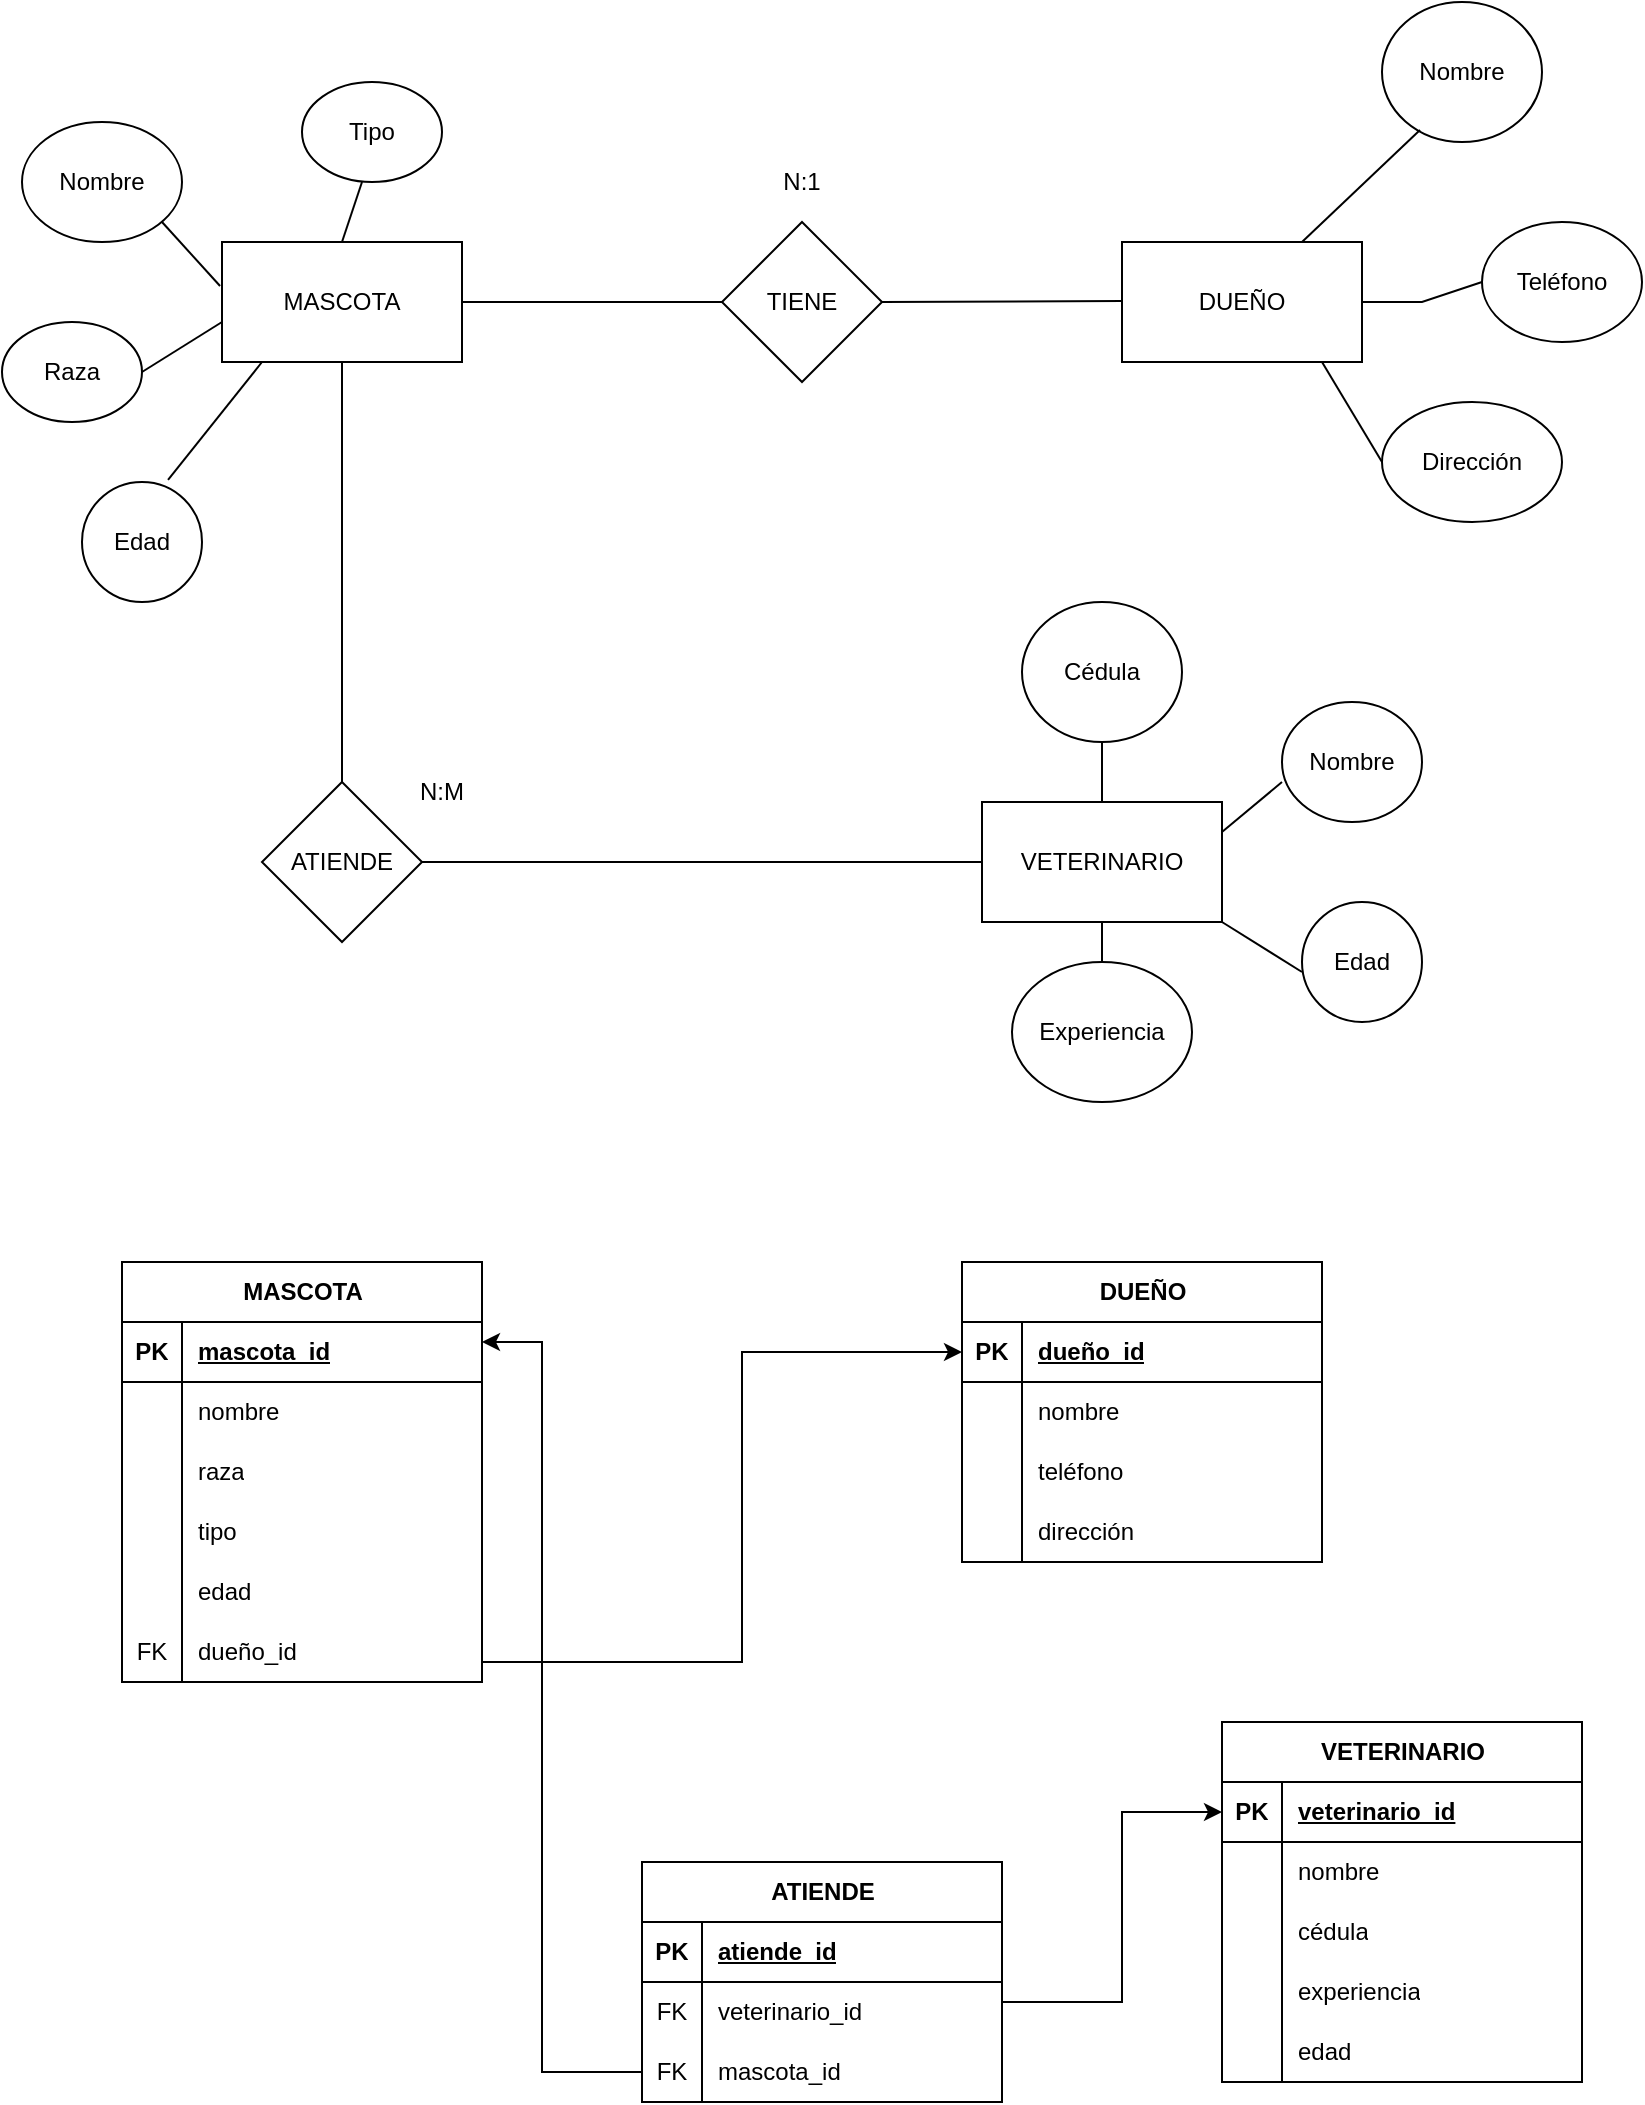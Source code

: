 <mxfile version="22.0.8" type="github" pages="2">
  <diagram name="Página-1" id="nVkRMQapMIJnzXLmdxf_">
    <mxGraphModel dx="1811" dy="626" grid="1" gridSize="10" guides="1" tooltips="1" connect="1" arrows="1" fold="1" page="1" pageScale="1" pageWidth="827" pageHeight="1169" math="0" shadow="0">
      <root>
        <mxCell id="0" />
        <mxCell id="1" parent="0" />
        <mxCell id="nYmDjEcow_HJgj2H-wn4-1" value="DUEÑO" style="rounded=0;whiteSpace=wrap;html=1;" vertex="1" parent="1">
          <mxGeometry x="550" y="170" width="120" height="60" as="geometry" />
        </mxCell>
        <mxCell id="nYmDjEcow_HJgj2H-wn4-2" value="MASCOTA" style="rounded=0;whiteSpace=wrap;html=1;" vertex="1" parent="1">
          <mxGeometry x="100" y="170" width="120" height="60" as="geometry" />
        </mxCell>
        <mxCell id="nYmDjEcow_HJgj2H-wn4-3" value="VETERINARIO" style="rounded=0;whiteSpace=wrap;html=1;" vertex="1" parent="1">
          <mxGeometry x="480" y="450" width="120" height="60" as="geometry" />
        </mxCell>
        <mxCell id="nYmDjEcow_HJgj2H-wn4-4" value="Dirección" style="ellipse;whiteSpace=wrap;html=1;" vertex="1" parent="1">
          <mxGeometry x="680" y="250" width="90" height="60" as="geometry" />
        </mxCell>
        <mxCell id="nYmDjEcow_HJgj2H-wn4-5" value="Teléfono" style="ellipse;whiteSpace=wrap;html=1;" vertex="1" parent="1">
          <mxGeometry x="730" y="160" width="80" height="60" as="geometry" />
        </mxCell>
        <mxCell id="nYmDjEcow_HJgj2H-wn4-6" value="Nombre" style="ellipse;whiteSpace=wrap;html=1;" vertex="1" parent="1">
          <mxGeometry x="680" y="50" width="80" height="70" as="geometry" />
        </mxCell>
        <mxCell id="nYmDjEcow_HJgj2H-wn4-7" value="" style="endArrow=none;html=1;rounded=0;exitX=0;exitY=0.5;exitDx=0;exitDy=0;entryX=1;entryY=0.5;entryDx=0;entryDy=0;" edge="1" parent="1" source="nYmDjEcow_HJgj2H-wn4-5" target="nYmDjEcow_HJgj2H-wn4-1">
          <mxGeometry width="50" height="50" relative="1" as="geometry">
            <mxPoint x="720" y="220" as="sourcePoint" />
            <mxPoint x="560" y="130" as="targetPoint" />
            <Array as="points">
              <mxPoint x="700" y="200" />
            </Array>
          </mxGeometry>
        </mxCell>
        <mxCell id="nYmDjEcow_HJgj2H-wn4-8" value="" style="endArrow=none;html=1;rounded=0;exitX=0.75;exitY=0;exitDx=0;exitDy=0;" edge="1" parent="1" source="nYmDjEcow_HJgj2H-wn4-1">
          <mxGeometry width="50" height="50" relative="1" as="geometry">
            <mxPoint x="649" y="164" as="sourcePoint" />
            <mxPoint x="699" y="114" as="targetPoint" />
          </mxGeometry>
        </mxCell>
        <mxCell id="nYmDjEcow_HJgj2H-wn4-9" value="" style="endArrow=none;html=1;rounded=0;exitX=0;exitY=0.5;exitDx=0;exitDy=0;" edge="1" parent="1" source="nYmDjEcow_HJgj2H-wn4-4">
          <mxGeometry width="50" height="50" relative="1" as="geometry">
            <mxPoint x="600" y="280" as="sourcePoint" />
            <mxPoint x="650" y="230" as="targetPoint" />
          </mxGeometry>
        </mxCell>
        <mxCell id="nYmDjEcow_HJgj2H-wn4-10" value="Cédula" style="ellipse;whiteSpace=wrap;html=1;" vertex="1" parent="1">
          <mxGeometry x="500" y="350" width="80" height="70" as="geometry" />
        </mxCell>
        <mxCell id="nYmDjEcow_HJgj2H-wn4-11" value="Nombre" style="ellipse;whiteSpace=wrap;html=1;" vertex="1" parent="1">
          <mxGeometry x="630" y="400" width="70" height="60" as="geometry" />
        </mxCell>
        <mxCell id="nYmDjEcow_HJgj2H-wn4-12" value="Edad" style="ellipse;whiteSpace=wrap;html=1;" vertex="1" parent="1">
          <mxGeometry x="640" y="500" width="60" height="60" as="geometry" />
        </mxCell>
        <mxCell id="nYmDjEcow_HJgj2H-wn4-13" value="Experiencia" style="ellipse;whiteSpace=wrap;html=1;" vertex="1" parent="1">
          <mxGeometry x="495" y="530" width="90" height="70" as="geometry" />
        </mxCell>
        <mxCell id="nYmDjEcow_HJgj2H-wn4-14" value="" style="endArrow=none;html=1;rounded=0;exitX=0.5;exitY=0;exitDx=0;exitDy=0;" edge="1" parent="1" source="nYmDjEcow_HJgj2H-wn4-3">
          <mxGeometry width="50" height="50" relative="1" as="geometry">
            <mxPoint x="490" y="470" as="sourcePoint" />
            <mxPoint x="540" y="420" as="targetPoint" />
          </mxGeometry>
        </mxCell>
        <mxCell id="nYmDjEcow_HJgj2H-wn4-15" value="" style="endArrow=none;html=1;rounded=0;exitX=0.5;exitY=0;exitDx=0;exitDy=0;" edge="1" parent="1" source="nYmDjEcow_HJgj2H-wn4-13">
          <mxGeometry width="50" height="50" relative="1" as="geometry">
            <mxPoint x="490" y="560" as="sourcePoint" />
            <mxPoint x="540" y="510" as="targetPoint" />
          </mxGeometry>
        </mxCell>
        <mxCell id="nYmDjEcow_HJgj2H-wn4-16" value="" style="endArrow=none;html=1;rounded=0;exitX=1;exitY=1;exitDx=0;exitDy=0;" edge="1" parent="1" source="nYmDjEcow_HJgj2H-wn4-3">
          <mxGeometry width="50" height="50" relative="1" as="geometry">
            <mxPoint x="590" y="585" as="sourcePoint" />
            <mxPoint x="640" y="535" as="targetPoint" />
          </mxGeometry>
        </mxCell>
        <mxCell id="nYmDjEcow_HJgj2H-wn4-17" value="" style="endArrow=none;html=1;rounded=0;exitX=1;exitY=0.25;exitDx=0;exitDy=0;" edge="1" parent="1" source="nYmDjEcow_HJgj2H-wn4-3">
          <mxGeometry width="50" height="50" relative="1" as="geometry">
            <mxPoint x="580" y="490" as="sourcePoint" />
            <mxPoint x="630" y="440" as="targetPoint" />
          </mxGeometry>
        </mxCell>
        <mxCell id="nYmDjEcow_HJgj2H-wn4-18" value="Raza" style="ellipse;whiteSpace=wrap;html=1;" vertex="1" parent="1">
          <mxGeometry x="-10" y="210" width="70" height="50" as="geometry" />
        </mxCell>
        <mxCell id="nYmDjEcow_HJgj2H-wn4-19" value="Tipo" style="ellipse;whiteSpace=wrap;html=1;" vertex="1" parent="1">
          <mxGeometry x="140" y="90" width="70" height="50" as="geometry" />
        </mxCell>
        <mxCell id="nYmDjEcow_HJgj2H-wn4-20" value="Nombre" style="ellipse;whiteSpace=wrap;html=1;" vertex="1" parent="1">
          <mxGeometry y="110" width="80" height="60" as="geometry" />
        </mxCell>
        <mxCell id="nYmDjEcow_HJgj2H-wn4-21" value="Edad" style="ellipse;whiteSpace=wrap;html=1;" vertex="1" parent="1">
          <mxGeometry x="30" y="290" width="60" height="60" as="geometry" />
        </mxCell>
        <mxCell id="nYmDjEcow_HJgj2H-wn4-22" value="" style="endArrow=none;html=1;rounded=0;exitX=0.5;exitY=0;exitDx=0;exitDy=0;" edge="1" parent="1" source="nYmDjEcow_HJgj2H-wn4-2">
          <mxGeometry width="50" height="50" relative="1" as="geometry">
            <mxPoint x="120" y="190" as="sourcePoint" />
            <mxPoint x="170" y="140" as="targetPoint" />
          </mxGeometry>
        </mxCell>
        <mxCell id="nYmDjEcow_HJgj2H-wn4-26" value="" style="endArrow=none;html=1;rounded=0;exitX=0.717;exitY=-0.017;exitDx=0;exitDy=0;exitPerimeter=0;" edge="1" parent="1" source="nYmDjEcow_HJgj2H-wn4-21">
          <mxGeometry width="50" height="50" relative="1" as="geometry">
            <mxPoint x="70" y="280" as="sourcePoint" />
            <mxPoint x="120" y="230" as="targetPoint" />
          </mxGeometry>
        </mxCell>
        <mxCell id="nYmDjEcow_HJgj2H-wn4-27" value="" style="endArrow=none;html=1;rounded=0;exitX=1;exitY=0.5;exitDx=0;exitDy=0;" edge="1" parent="1" source="nYmDjEcow_HJgj2H-wn4-18">
          <mxGeometry width="50" height="50" relative="1" as="geometry">
            <mxPoint x="50" y="260" as="sourcePoint" />
            <mxPoint x="100" y="210" as="targetPoint" />
          </mxGeometry>
        </mxCell>
        <mxCell id="nYmDjEcow_HJgj2H-wn4-28" value="" style="endArrow=none;html=1;rounded=0;exitX=-0.008;exitY=0.367;exitDx=0;exitDy=0;exitPerimeter=0;" edge="1" parent="1" source="nYmDjEcow_HJgj2H-wn4-2">
          <mxGeometry width="50" height="50" relative="1" as="geometry">
            <mxPoint x="20" y="210" as="sourcePoint" />
            <mxPoint x="70" y="160" as="targetPoint" />
          </mxGeometry>
        </mxCell>
        <mxCell id="nYmDjEcow_HJgj2H-wn4-30" value="ATIENDE" style="rhombus;whiteSpace=wrap;html=1;" vertex="1" parent="1">
          <mxGeometry x="120" y="440" width="80" height="80" as="geometry" />
        </mxCell>
        <mxCell id="nYmDjEcow_HJgj2H-wn4-31" value="" style="endArrow=none;html=1;rounded=0;exitX=1;exitY=0.5;exitDx=0;exitDy=0;" edge="1" parent="1" source="nYmDjEcow_HJgj2H-wn4-2">
          <mxGeometry width="50" height="50" relative="1" as="geometry">
            <mxPoint x="300" y="250" as="sourcePoint" />
            <mxPoint x="350" y="200" as="targetPoint" />
          </mxGeometry>
        </mxCell>
        <mxCell id="nYmDjEcow_HJgj2H-wn4-32" value="" style="endArrow=none;html=1;rounded=0;" edge="1" parent="1">
          <mxGeometry width="50" height="50" relative="1" as="geometry">
            <mxPoint x="430" y="200" as="sourcePoint" />
            <mxPoint x="550" y="199.5" as="targetPoint" />
          </mxGeometry>
        </mxCell>
        <mxCell id="nYmDjEcow_HJgj2H-wn4-33" value="" style="endArrow=none;html=1;rounded=0;exitX=0.5;exitY=0;exitDx=0;exitDy=0;" edge="1" parent="1" source="nYmDjEcow_HJgj2H-wn4-30">
          <mxGeometry width="50" height="50" relative="1" as="geometry">
            <mxPoint x="110" y="280" as="sourcePoint" />
            <mxPoint x="160" y="230" as="targetPoint" />
          </mxGeometry>
        </mxCell>
        <mxCell id="nYmDjEcow_HJgj2H-wn4-34" value="" style="endArrow=none;html=1;rounded=0;exitX=1;exitY=0.5;exitDx=0;exitDy=0;" edge="1" parent="1" source="nYmDjEcow_HJgj2H-wn4-30">
          <mxGeometry width="50" height="50" relative="1" as="geometry">
            <mxPoint x="430" y="530" as="sourcePoint" />
            <mxPoint x="480" y="480" as="targetPoint" />
          </mxGeometry>
        </mxCell>
        <mxCell id="nYmDjEcow_HJgj2H-wn4-35" value="N:1" style="text;html=1;strokeColor=none;fillColor=none;align=center;verticalAlign=middle;whiteSpace=wrap;rounded=0;" vertex="1" parent="1">
          <mxGeometry x="360" y="125" width="60" height="30" as="geometry" />
        </mxCell>
        <mxCell id="nYmDjEcow_HJgj2H-wn4-36" value="N:M" style="text;html=1;strokeColor=none;fillColor=none;align=center;verticalAlign=middle;whiteSpace=wrap;rounded=0;" vertex="1" parent="1">
          <mxGeometry x="180" y="430" width="60" height="30" as="geometry" />
        </mxCell>
        <mxCell id="nYmDjEcow_HJgj2H-wn4-37" value="TIENE" style="rhombus;whiteSpace=wrap;html=1;" vertex="1" parent="1">
          <mxGeometry x="350" y="160" width="80" height="80" as="geometry" />
        </mxCell>
        <mxCell id="nYmDjEcow_HJgj2H-wn4-43" value="DUEÑO" style="shape=table;startSize=30;container=1;collapsible=1;childLayout=tableLayout;fixedRows=1;rowLines=0;fontStyle=1;align=center;resizeLast=1;html=1;" vertex="1" parent="1">
          <mxGeometry x="470" y="680" width="180" height="150" as="geometry" />
        </mxCell>
        <mxCell id="nYmDjEcow_HJgj2H-wn4-44" value="" style="shape=tableRow;horizontal=0;startSize=0;swimlaneHead=0;swimlaneBody=0;fillColor=none;collapsible=0;dropTarget=0;points=[[0,0.5],[1,0.5]];portConstraint=eastwest;top=0;left=0;right=0;bottom=1;" vertex="1" parent="nYmDjEcow_HJgj2H-wn4-43">
          <mxGeometry y="30" width="180" height="30" as="geometry" />
        </mxCell>
        <mxCell id="nYmDjEcow_HJgj2H-wn4-45" value="PK" style="shape=partialRectangle;connectable=0;fillColor=none;top=0;left=0;bottom=0;right=0;fontStyle=1;overflow=hidden;whiteSpace=wrap;html=1;" vertex="1" parent="nYmDjEcow_HJgj2H-wn4-44">
          <mxGeometry width="30" height="30" as="geometry">
            <mxRectangle width="30" height="30" as="alternateBounds" />
          </mxGeometry>
        </mxCell>
        <mxCell id="nYmDjEcow_HJgj2H-wn4-46" value="dueño_id" style="shape=partialRectangle;connectable=0;fillColor=none;top=0;left=0;bottom=0;right=0;align=left;spacingLeft=6;fontStyle=5;overflow=hidden;whiteSpace=wrap;html=1;" vertex="1" parent="nYmDjEcow_HJgj2H-wn4-44">
          <mxGeometry x="30" width="150" height="30" as="geometry">
            <mxRectangle width="150" height="30" as="alternateBounds" />
          </mxGeometry>
        </mxCell>
        <mxCell id="nYmDjEcow_HJgj2H-wn4-47" value="" style="shape=tableRow;horizontal=0;startSize=0;swimlaneHead=0;swimlaneBody=0;fillColor=none;collapsible=0;dropTarget=0;points=[[0,0.5],[1,0.5]];portConstraint=eastwest;top=0;left=0;right=0;bottom=0;" vertex="1" parent="nYmDjEcow_HJgj2H-wn4-43">
          <mxGeometry y="60" width="180" height="30" as="geometry" />
        </mxCell>
        <mxCell id="nYmDjEcow_HJgj2H-wn4-48" value="" style="shape=partialRectangle;connectable=0;fillColor=none;top=0;left=0;bottom=0;right=0;editable=1;overflow=hidden;whiteSpace=wrap;html=1;" vertex="1" parent="nYmDjEcow_HJgj2H-wn4-47">
          <mxGeometry width="30" height="30" as="geometry">
            <mxRectangle width="30" height="30" as="alternateBounds" />
          </mxGeometry>
        </mxCell>
        <mxCell id="nYmDjEcow_HJgj2H-wn4-49" value="nombre" style="shape=partialRectangle;connectable=0;fillColor=none;top=0;left=0;bottom=0;right=0;align=left;spacingLeft=6;overflow=hidden;whiteSpace=wrap;html=1;" vertex="1" parent="nYmDjEcow_HJgj2H-wn4-47">
          <mxGeometry x="30" width="150" height="30" as="geometry">
            <mxRectangle width="150" height="30" as="alternateBounds" />
          </mxGeometry>
        </mxCell>
        <mxCell id="nYmDjEcow_HJgj2H-wn4-50" value="" style="shape=tableRow;horizontal=0;startSize=0;swimlaneHead=0;swimlaneBody=0;fillColor=none;collapsible=0;dropTarget=0;points=[[0,0.5],[1,0.5]];portConstraint=eastwest;top=0;left=0;right=0;bottom=0;" vertex="1" parent="nYmDjEcow_HJgj2H-wn4-43">
          <mxGeometry y="90" width="180" height="30" as="geometry" />
        </mxCell>
        <mxCell id="nYmDjEcow_HJgj2H-wn4-51" value="" style="shape=partialRectangle;connectable=0;fillColor=none;top=0;left=0;bottom=0;right=0;editable=1;overflow=hidden;whiteSpace=wrap;html=1;" vertex="1" parent="nYmDjEcow_HJgj2H-wn4-50">
          <mxGeometry width="30" height="30" as="geometry">
            <mxRectangle width="30" height="30" as="alternateBounds" />
          </mxGeometry>
        </mxCell>
        <mxCell id="nYmDjEcow_HJgj2H-wn4-52" value="teléfono" style="shape=partialRectangle;connectable=0;fillColor=none;top=0;left=0;bottom=0;right=0;align=left;spacingLeft=6;overflow=hidden;whiteSpace=wrap;html=1;" vertex="1" parent="nYmDjEcow_HJgj2H-wn4-50">
          <mxGeometry x="30" width="150" height="30" as="geometry">
            <mxRectangle width="150" height="30" as="alternateBounds" />
          </mxGeometry>
        </mxCell>
        <mxCell id="nYmDjEcow_HJgj2H-wn4-53" value="" style="shape=tableRow;horizontal=0;startSize=0;swimlaneHead=0;swimlaneBody=0;fillColor=none;collapsible=0;dropTarget=0;points=[[0,0.5],[1,0.5]];portConstraint=eastwest;top=0;left=0;right=0;bottom=0;" vertex="1" parent="nYmDjEcow_HJgj2H-wn4-43">
          <mxGeometry y="120" width="180" height="30" as="geometry" />
        </mxCell>
        <mxCell id="nYmDjEcow_HJgj2H-wn4-54" value="" style="shape=partialRectangle;connectable=0;fillColor=none;top=0;left=0;bottom=0;right=0;editable=1;overflow=hidden;whiteSpace=wrap;html=1;" vertex="1" parent="nYmDjEcow_HJgj2H-wn4-53">
          <mxGeometry width="30" height="30" as="geometry">
            <mxRectangle width="30" height="30" as="alternateBounds" />
          </mxGeometry>
        </mxCell>
        <mxCell id="nYmDjEcow_HJgj2H-wn4-55" value="dirección" style="shape=partialRectangle;connectable=0;fillColor=none;top=0;left=0;bottom=0;right=0;align=left;spacingLeft=6;overflow=hidden;whiteSpace=wrap;html=1;" vertex="1" parent="nYmDjEcow_HJgj2H-wn4-53">
          <mxGeometry x="30" width="150" height="30" as="geometry">
            <mxRectangle width="150" height="30" as="alternateBounds" />
          </mxGeometry>
        </mxCell>
        <mxCell id="nYmDjEcow_HJgj2H-wn4-56" value="MASCOTA" style="shape=table;startSize=30;container=1;collapsible=1;childLayout=tableLayout;fixedRows=1;rowLines=0;fontStyle=1;align=center;resizeLast=1;html=1;" vertex="1" parent="1">
          <mxGeometry x="50" y="680" width="180" height="210" as="geometry" />
        </mxCell>
        <mxCell id="nYmDjEcow_HJgj2H-wn4-57" value="" style="shape=tableRow;horizontal=0;startSize=0;swimlaneHead=0;swimlaneBody=0;fillColor=none;collapsible=0;dropTarget=0;points=[[0,0.5],[1,0.5]];portConstraint=eastwest;top=0;left=0;right=0;bottom=1;" vertex="1" parent="nYmDjEcow_HJgj2H-wn4-56">
          <mxGeometry y="30" width="180" height="30" as="geometry" />
        </mxCell>
        <mxCell id="nYmDjEcow_HJgj2H-wn4-58" value="PK" style="shape=partialRectangle;connectable=0;fillColor=none;top=0;left=0;bottom=0;right=0;fontStyle=1;overflow=hidden;whiteSpace=wrap;html=1;" vertex="1" parent="nYmDjEcow_HJgj2H-wn4-57">
          <mxGeometry width="30" height="30" as="geometry">
            <mxRectangle width="30" height="30" as="alternateBounds" />
          </mxGeometry>
        </mxCell>
        <mxCell id="nYmDjEcow_HJgj2H-wn4-59" value="mascota_id" style="shape=partialRectangle;connectable=0;fillColor=none;top=0;left=0;bottom=0;right=0;align=left;spacingLeft=6;fontStyle=5;overflow=hidden;whiteSpace=wrap;html=1;" vertex="1" parent="nYmDjEcow_HJgj2H-wn4-57">
          <mxGeometry x="30" width="150" height="30" as="geometry">
            <mxRectangle width="150" height="30" as="alternateBounds" />
          </mxGeometry>
        </mxCell>
        <mxCell id="nYmDjEcow_HJgj2H-wn4-60" value="" style="shape=tableRow;horizontal=0;startSize=0;swimlaneHead=0;swimlaneBody=0;fillColor=none;collapsible=0;dropTarget=0;points=[[0,0.5],[1,0.5]];portConstraint=eastwest;top=0;left=0;right=0;bottom=0;" vertex="1" parent="nYmDjEcow_HJgj2H-wn4-56">
          <mxGeometry y="60" width="180" height="30" as="geometry" />
        </mxCell>
        <mxCell id="nYmDjEcow_HJgj2H-wn4-61" value="" style="shape=partialRectangle;connectable=0;fillColor=none;top=0;left=0;bottom=0;right=0;editable=1;overflow=hidden;whiteSpace=wrap;html=1;" vertex="1" parent="nYmDjEcow_HJgj2H-wn4-60">
          <mxGeometry width="30" height="30" as="geometry">
            <mxRectangle width="30" height="30" as="alternateBounds" />
          </mxGeometry>
        </mxCell>
        <mxCell id="nYmDjEcow_HJgj2H-wn4-62" value="nombre" style="shape=partialRectangle;connectable=0;fillColor=none;top=0;left=0;bottom=0;right=0;align=left;spacingLeft=6;overflow=hidden;whiteSpace=wrap;html=1;" vertex="1" parent="nYmDjEcow_HJgj2H-wn4-60">
          <mxGeometry x="30" width="150" height="30" as="geometry">
            <mxRectangle width="150" height="30" as="alternateBounds" />
          </mxGeometry>
        </mxCell>
        <mxCell id="nYmDjEcow_HJgj2H-wn4-63" value="" style="shape=tableRow;horizontal=0;startSize=0;swimlaneHead=0;swimlaneBody=0;fillColor=none;collapsible=0;dropTarget=0;points=[[0,0.5],[1,0.5]];portConstraint=eastwest;top=0;left=0;right=0;bottom=0;" vertex="1" parent="nYmDjEcow_HJgj2H-wn4-56">
          <mxGeometry y="90" width="180" height="30" as="geometry" />
        </mxCell>
        <mxCell id="nYmDjEcow_HJgj2H-wn4-64" value="" style="shape=partialRectangle;connectable=0;fillColor=none;top=0;left=0;bottom=0;right=0;editable=1;overflow=hidden;whiteSpace=wrap;html=1;" vertex="1" parent="nYmDjEcow_HJgj2H-wn4-63">
          <mxGeometry width="30" height="30" as="geometry">
            <mxRectangle width="30" height="30" as="alternateBounds" />
          </mxGeometry>
        </mxCell>
        <mxCell id="nYmDjEcow_HJgj2H-wn4-65" value="raza" style="shape=partialRectangle;connectable=0;fillColor=none;top=0;left=0;bottom=0;right=0;align=left;spacingLeft=6;overflow=hidden;whiteSpace=wrap;html=1;" vertex="1" parent="nYmDjEcow_HJgj2H-wn4-63">
          <mxGeometry x="30" width="150" height="30" as="geometry">
            <mxRectangle width="150" height="30" as="alternateBounds" />
          </mxGeometry>
        </mxCell>
        <mxCell id="nYmDjEcow_HJgj2H-wn4-66" value="" style="shape=tableRow;horizontal=0;startSize=0;swimlaneHead=0;swimlaneBody=0;fillColor=none;collapsible=0;dropTarget=0;points=[[0,0.5],[1,0.5]];portConstraint=eastwest;top=0;left=0;right=0;bottom=0;" vertex="1" parent="nYmDjEcow_HJgj2H-wn4-56">
          <mxGeometry y="120" width="180" height="30" as="geometry" />
        </mxCell>
        <mxCell id="nYmDjEcow_HJgj2H-wn4-67" value="" style="shape=partialRectangle;connectable=0;fillColor=none;top=0;left=0;bottom=0;right=0;editable=1;overflow=hidden;whiteSpace=wrap;html=1;" vertex="1" parent="nYmDjEcow_HJgj2H-wn4-66">
          <mxGeometry width="30" height="30" as="geometry">
            <mxRectangle width="30" height="30" as="alternateBounds" />
          </mxGeometry>
        </mxCell>
        <mxCell id="nYmDjEcow_HJgj2H-wn4-68" value="tipo" style="shape=partialRectangle;connectable=0;fillColor=none;top=0;left=0;bottom=0;right=0;align=left;spacingLeft=6;overflow=hidden;whiteSpace=wrap;html=1;" vertex="1" parent="nYmDjEcow_HJgj2H-wn4-66">
          <mxGeometry x="30" width="150" height="30" as="geometry">
            <mxRectangle width="150" height="30" as="alternateBounds" />
          </mxGeometry>
        </mxCell>
        <mxCell id="nYmDjEcow_HJgj2H-wn4-85" style="shape=tableRow;horizontal=0;startSize=0;swimlaneHead=0;swimlaneBody=0;fillColor=none;collapsible=0;dropTarget=0;points=[[0,0.5],[1,0.5]];portConstraint=eastwest;top=0;left=0;right=0;bottom=0;" vertex="1" parent="nYmDjEcow_HJgj2H-wn4-56">
          <mxGeometry y="150" width="180" height="30" as="geometry" />
        </mxCell>
        <mxCell id="nYmDjEcow_HJgj2H-wn4-86" style="shape=partialRectangle;connectable=0;fillColor=none;top=0;left=0;bottom=0;right=0;editable=1;overflow=hidden;whiteSpace=wrap;html=1;" vertex="1" parent="nYmDjEcow_HJgj2H-wn4-85">
          <mxGeometry width="30" height="30" as="geometry">
            <mxRectangle width="30" height="30" as="alternateBounds" />
          </mxGeometry>
        </mxCell>
        <mxCell id="nYmDjEcow_HJgj2H-wn4-87" value="edad" style="shape=partialRectangle;connectable=0;fillColor=none;top=0;left=0;bottom=0;right=0;align=left;spacingLeft=6;overflow=hidden;whiteSpace=wrap;html=1;" vertex="1" parent="nYmDjEcow_HJgj2H-wn4-85">
          <mxGeometry x="30" width="150" height="30" as="geometry">
            <mxRectangle width="150" height="30" as="alternateBounds" />
          </mxGeometry>
        </mxCell>
        <mxCell id="nYmDjEcow_HJgj2H-wn4-104" style="shape=tableRow;horizontal=0;startSize=0;swimlaneHead=0;swimlaneBody=0;fillColor=none;collapsible=0;dropTarget=0;points=[[0,0.5],[1,0.5]];portConstraint=eastwest;top=0;left=0;right=0;bottom=0;" vertex="1" parent="nYmDjEcow_HJgj2H-wn4-56">
          <mxGeometry y="180" width="180" height="30" as="geometry" />
        </mxCell>
        <mxCell id="nYmDjEcow_HJgj2H-wn4-105" value="FK" style="shape=partialRectangle;connectable=0;fillColor=none;top=0;left=0;bottom=0;right=0;editable=1;overflow=hidden;whiteSpace=wrap;html=1;" vertex="1" parent="nYmDjEcow_HJgj2H-wn4-104">
          <mxGeometry width="30" height="30" as="geometry">
            <mxRectangle width="30" height="30" as="alternateBounds" />
          </mxGeometry>
        </mxCell>
        <mxCell id="nYmDjEcow_HJgj2H-wn4-106" value="dueño_id" style="shape=partialRectangle;connectable=0;fillColor=none;top=0;left=0;bottom=0;right=0;align=left;spacingLeft=6;overflow=hidden;whiteSpace=wrap;html=1;" vertex="1" parent="nYmDjEcow_HJgj2H-wn4-104">
          <mxGeometry x="30" width="150" height="30" as="geometry">
            <mxRectangle width="150" height="30" as="alternateBounds" />
          </mxGeometry>
        </mxCell>
        <mxCell id="nYmDjEcow_HJgj2H-wn4-88" value="VETERINARIO" style="shape=table;startSize=30;container=1;collapsible=1;childLayout=tableLayout;fixedRows=1;rowLines=0;fontStyle=1;align=center;resizeLast=1;html=1;" vertex="1" parent="1">
          <mxGeometry x="600" y="910" width="180" height="180" as="geometry" />
        </mxCell>
        <mxCell id="nYmDjEcow_HJgj2H-wn4-89" value="" style="shape=tableRow;horizontal=0;startSize=0;swimlaneHead=0;swimlaneBody=0;fillColor=none;collapsible=0;dropTarget=0;points=[[0,0.5],[1,0.5]];portConstraint=eastwest;top=0;left=0;right=0;bottom=1;" vertex="1" parent="nYmDjEcow_HJgj2H-wn4-88">
          <mxGeometry y="30" width="180" height="30" as="geometry" />
        </mxCell>
        <mxCell id="nYmDjEcow_HJgj2H-wn4-90" value="PK" style="shape=partialRectangle;connectable=0;fillColor=none;top=0;left=0;bottom=0;right=0;fontStyle=1;overflow=hidden;whiteSpace=wrap;html=1;" vertex="1" parent="nYmDjEcow_HJgj2H-wn4-89">
          <mxGeometry width="30" height="30" as="geometry">
            <mxRectangle width="30" height="30" as="alternateBounds" />
          </mxGeometry>
        </mxCell>
        <mxCell id="nYmDjEcow_HJgj2H-wn4-91" value="veterinario_id" style="shape=partialRectangle;connectable=0;fillColor=none;top=0;left=0;bottom=0;right=0;align=left;spacingLeft=6;fontStyle=5;overflow=hidden;whiteSpace=wrap;html=1;" vertex="1" parent="nYmDjEcow_HJgj2H-wn4-89">
          <mxGeometry x="30" width="150" height="30" as="geometry">
            <mxRectangle width="150" height="30" as="alternateBounds" />
          </mxGeometry>
        </mxCell>
        <mxCell id="nYmDjEcow_HJgj2H-wn4-92" value="" style="shape=tableRow;horizontal=0;startSize=0;swimlaneHead=0;swimlaneBody=0;fillColor=none;collapsible=0;dropTarget=0;points=[[0,0.5],[1,0.5]];portConstraint=eastwest;top=0;left=0;right=0;bottom=0;" vertex="1" parent="nYmDjEcow_HJgj2H-wn4-88">
          <mxGeometry y="60" width="180" height="30" as="geometry" />
        </mxCell>
        <mxCell id="nYmDjEcow_HJgj2H-wn4-93" value="" style="shape=partialRectangle;connectable=0;fillColor=none;top=0;left=0;bottom=0;right=0;editable=1;overflow=hidden;whiteSpace=wrap;html=1;" vertex="1" parent="nYmDjEcow_HJgj2H-wn4-92">
          <mxGeometry width="30" height="30" as="geometry">
            <mxRectangle width="30" height="30" as="alternateBounds" />
          </mxGeometry>
        </mxCell>
        <mxCell id="nYmDjEcow_HJgj2H-wn4-94" value="nombre" style="shape=partialRectangle;connectable=0;fillColor=none;top=0;left=0;bottom=0;right=0;align=left;spacingLeft=6;overflow=hidden;whiteSpace=wrap;html=1;" vertex="1" parent="nYmDjEcow_HJgj2H-wn4-92">
          <mxGeometry x="30" width="150" height="30" as="geometry">
            <mxRectangle width="150" height="30" as="alternateBounds" />
          </mxGeometry>
        </mxCell>
        <mxCell id="nYmDjEcow_HJgj2H-wn4-95" value="" style="shape=tableRow;horizontal=0;startSize=0;swimlaneHead=0;swimlaneBody=0;fillColor=none;collapsible=0;dropTarget=0;points=[[0,0.5],[1,0.5]];portConstraint=eastwest;top=0;left=0;right=0;bottom=0;" vertex="1" parent="nYmDjEcow_HJgj2H-wn4-88">
          <mxGeometry y="90" width="180" height="30" as="geometry" />
        </mxCell>
        <mxCell id="nYmDjEcow_HJgj2H-wn4-96" value="" style="shape=partialRectangle;connectable=0;fillColor=none;top=0;left=0;bottom=0;right=0;editable=1;overflow=hidden;whiteSpace=wrap;html=1;" vertex="1" parent="nYmDjEcow_HJgj2H-wn4-95">
          <mxGeometry width="30" height="30" as="geometry">
            <mxRectangle width="30" height="30" as="alternateBounds" />
          </mxGeometry>
        </mxCell>
        <mxCell id="nYmDjEcow_HJgj2H-wn4-97" value="cédula" style="shape=partialRectangle;connectable=0;fillColor=none;top=0;left=0;bottom=0;right=0;align=left;spacingLeft=6;overflow=hidden;whiteSpace=wrap;html=1;" vertex="1" parent="nYmDjEcow_HJgj2H-wn4-95">
          <mxGeometry x="30" width="150" height="30" as="geometry">
            <mxRectangle width="150" height="30" as="alternateBounds" />
          </mxGeometry>
        </mxCell>
        <mxCell id="nYmDjEcow_HJgj2H-wn4-98" value="" style="shape=tableRow;horizontal=0;startSize=0;swimlaneHead=0;swimlaneBody=0;fillColor=none;collapsible=0;dropTarget=0;points=[[0,0.5],[1,0.5]];portConstraint=eastwest;top=0;left=0;right=0;bottom=0;" vertex="1" parent="nYmDjEcow_HJgj2H-wn4-88">
          <mxGeometry y="120" width="180" height="30" as="geometry" />
        </mxCell>
        <mxCell id="nYmDjEcow_HJgj2H-wn4-99" value="" style="shape=partialRectangle;connectable=0;fillColor=none;top=0;left=0;bottom=0;right=0;editable=1;overflow=hidden;whiteSpace=wrap;html=1;" vertex="1" parent="nYmDjEcow_HJgj2H-wn4-98">
          <mxGeometry width="30" height="30" as="geometry">
            <mxRectangle width="30" height="30" as="alternateBounds" />
          </mxGeometry>
        </mxCell>
        <mxCell id="nYmDjEcow_HJgj2H-wn4-100" value="experiencia" style="shape=partialRectangle;connectable=0;fillColor=none;top=0;left=0;bottom=0;right=0;align=left;spacingLeft=6;overflow=hidden;whiteSpace=wrap;html=1;" vertex="1" parent="nYmDjEcow_HJgj2H-wn4-98">
          <mxGeometry x="30" width="150" height="30" as="geometry">
            <mxRectangle width="150" height="30" as="alternateBounds" />
          </mxGeometry>
        </mxCell>
        <mxCell id="nYmDjEcow_HJgj2H-wn4-101" style="shape=tableRow;horizontal=0;startSize=0;swimlaneHead=0;swimlaneBody=0;fillColor=none;collapsible=0;dropTarget=0;points=[[0,0.5],[1,0.5]];portConstraint=eastwest;top=0;left=0;right=0;bottom=0;" vertex="1" parent="nYmDjEcow_HJgj2H-wn4-88">
          <mxGeometry y="150" width="180" height="30" as="geometry" />
        </mxCell>
        <mxCell id="nYmDjEcow_HJgj2H-wn4-102" style="shape=partialRectangle;connectable=0;fillColor=none;top=0;left=0;bottom=0;right=0;editable=1;overflow=hidden;whiteSpace=wrap;html=1;" vertex="1" parent="nYmDjEcow_HJgj2H-wn4-101">
          <mxGeometry width="30" height="30" as="geometry">
            <mxRectangle width="30" height="30" as="alternateBounds" />
          </mxGeometry>
        </mxCell>
        <mxCell id="nYmDjEcow_HJgj2H-wn4-103" value="edad" style="shape=partialRectangle;connectable=0;fillColor=none;top=0;left=0;bottom=0;right=0;align=left;spacingLeft=6;overflow=hidden;whiteSpace=wrap;html=1;" vertex="1" parent="nYmDjEcow_HJgj2H-wn4-101">
          <mxGeometry x="30" width="150" height="30" as="geometry">
            <mxRectangle width="150" height="30" as="alternateBounds" />
          </mxGeometry>
        </mxCell>
        <mxCell id="nYmDjEcow_HJgj2H-wn4-107" value="" style="endArrow=classic;html=1;rounded=0;entryX=0;entryY=0.5;entryDx=0;entryDy=0;" edge="1" parent="1" target="nYmDjEcow_HJgj2H-wn4-44">
          <mxGeometry width="50" height="50" relative="1" as="geometry">
            <mxPoint x="230" y="880" as="sourcePoint" />
            <mxPoint x="280" y="830" as="targetPoint" />
            <Array as="points">
              <mxPoint x="360" y="880" />
              <mxPoint x="360" y="725" />
            </Array>
          </mxGeometry>
        </mxCell>
        <mxCell id="nYmDjEcow_HJgj2H-wn4-108" value="ATIENDE" style="shape=table;startSize=30;container=1;collapsible=1;childLayout=tableLayout;fixedRows=1;rowLines=0;fontStyle=1;align=center;resizeLast=1;html=1;" vertex="1" parent="1">
          <mxGeometry x="310" y="980" width="180" height="120" as="geometry" />
        </mxCell>
        <mxCell id="nYmDjEcow_HJgj2H-wn4-109" value="" style="shape=tableRow;horizontal=0;startSize=0;swimlaneHead=0;swimlaneBody=0;fillColor=none;collapsible=0;dropTarget=0;points=[[0,0.5],[1,0.5]];portConstraint=eastwest;top=0;left=0;right=0;bottom=1;" vertex="1" parent="nYmDjEcow_HJgj2H-wn4-108">
          <mxGeometry y="30" width="180" height="30" as="geometry" />
        </mxCell>
        <mxCell id="nYmDjEcow_HJgj2H-wn4-110" value="PK" style="shape=partialRectangle;connectable=0;fillColor=none;top=0;left=0;bottom=0;right=0;fontStyle=1;overflow=hidden;whiteSpace=wrap;html=1;" vertex="1" parent="nYmDjEcow_HJgj2H-wn4-109">
          <mxGeometry width="30" height="30" as="geometry">
            <mxRectangle width="30" height="30" as="alternateBounds" />
          </mxGeometry>
        </mxCell>
        <mxCell id="nYmDjEcow_HJgj2H-wn4-111" value="atiende_id" style="shape=partialRectangle;connectable=0;fillColor=none;top=0;left=0;bottom=0;right=0;align=left;spacingLeft=6;fontStyle=5;overflow=hidden;whiteSpace=wrap;html=1;" vertex="1" parent="nYmDjEcow_HJgj2H-wn4-109">
          <mxGeometry x="30" width="150" height="30" as="geometry">
            <mxRectangle width="150" height="30" as="alternateBounds" />
          </mxGeometry>
        </mxCell>
        <mxCell id="nYmDjEcow_HJgj2H-wn4-112" value="" style="shape=tableRow;horizontal=0;startSize=0;swimlaneHead=0;swimlaneBody=0;fillColor=none;collapsible=0;dropTarget=0;points=[[0,0.5],[1,0.5]];portConstraint=eastwest;top=0;left=0;right=0;bottom=0;" vertex="1" parent="nYmDjEcow_HJgj2H-wn4-108">
          <mxGeometry y="60" width="180" height="30" as="geometry" />
        </mxCell>
        <mxCell id="nYmDjEcow_HJgj2H-wn4-113" value="FK" style="shape=partialRectangle;connectable=0;fillColor=none;top=0;left=0;bottom=0;right=0;editable=1;overflow=hidden;whiteSpace=wrap;html=1;" vertex="1" parent="nYmDjEcow_HJgj2H-wn4-112">
          <mxGeometry width="30" height="30" as="geometry">
            <mxRectangle width="30" height="30" as="alternateBounds" />
          </mxGeometry>
        </mxCell>
        <mxCell id="nYmDjEcow_HJgj2H-wn4-114" value="veterinario_id" style="shape=partialRectangle;connectable=0;fillColor=none;top=0;left=0;bottom=0;right=0;align=left;spacingLeft=6;overflow=hidden;whiteSpace=wrap;html=1;" vertex="1" parent="nYmDjEcow_HJgj2H-wn4-112">
          <mxGeometry x="30" width="150" height="30" as="geometry">
            <mxRectangle width="150" height="30" as="alternateBounds" />
          </mxGeometry>
        </mxCell>
        <mxCell id="nYmDjEcow_HJgj2H-wn4-115" value="" style="shape=tableRow;horizontal=0;startSize=0;swimlaneHead=0;swimlaneBody=0;fillColor=none;collapsible=0;dropTarget=0;points=[[0,0.5],[1,0.5]];portConstraint=eastwest;top=0;left=0;right=0;bottom=0;" vertex="1" parent="nYmDjEcow_HJgj2H-wn4-108">
          <mxGeometry y="90" width="180" height="30" as="geometry" />
        </mxCell>
        <mxCell id="nYmDjEcow_HJgj2H-wn4-116" value="FK" style="shape=partialRectangle;connectable=0;fillColor=none;top=0;left=0;bottom=0;right=0;editable=1;overflow=hidden;whiteSpace=wrap;html=1;" vertex="1" parent="nYmDjEcow_HJgj2H-wn4-115">
          <mxGeometry width="30" height="30" as="geometry">
            <mxRectangle width="30" height="30" as="alternateBounds" />
          </mxGeometry>
        </mxCell>
        <mxCell id="nYmDjEcow_HJgj2H-wn4-117" value="mascota_id" style="shape=partialRectangle;connectable=0;fillColor=none;top=0;left=0;bottom=0;right=0;align=left;spacingLeft=6;overflow=hidden;whiteSpace=wrap;html=1;" vertex="1" parent="nYmDjEcow_HJgj2H-wn4-115">
          <mxGeometry x="30" width="150" height="30" as="geometry">
            <mxRectangle width="150" height="30" as="alternateBounds" />
          </mxGeometry>
        </mxCell>
        <mxCell id="nYmDjEcow_HJgj2H-wn4-124" value="" style="endArrow=classic;html=1;rounded=0;entryX=0;entryY=0.5;entryDx=0;entryDy=0;" edge="1" parent="1" target="nYmDjEcow_HJgj2H-wn4-89">
          <mxGeometry width="50" height="50" relative="1" as="geometry">
            <mxPoint x="490" y="1050" as="sourcePoint" />
            <mxPoint x="540" y="1000" as="targetPoint" />
            <Array as="points">
              <mxPoint x="550" y="1050" />
              <mxPoint x="550" y="955" />
            </Array>
          </mxGeometry>
        </mxCell>
        <mxCell id="nYmDjEcow_HJgj2H-wn4-125" value="" style="endArrow=classic;html=1;rounded=0;exitX=0;exitY=0.5;exitDx=0;exitDy=0;" edge="1" parent="1" source="nYmDjEcow_HJgj2H-wn4-115">
          <mxGeometry width="50" height="50" relative="1" as="geometry">
            <mxPoint x="280" y="760" as="sourcePoint" />
            <mxPoint x="230" y="720" as="targetPoint" />
            <Array as="points">
              <mxPoint x="260" y="1085" />
              <mxPoint x="260" y="720" />
            </Array>
          </mxGeometry>
        </mxCell>
      </root>
    </mxGraphModel>
  </diagram>
  <diagram id="biwdHUtJRphqpggGx1ez" name="Página-2">
    <mxGraphModel dx="984" dy="626" grid="1" gridSize="10" guides="1" tooltips="1" connect="1" arrows="1" fold="1" page="1" pageScale="1" pageWidth="827" pageHeight="1169" math="0" shadow="0">
      <root>
        <mxCell id="0" />
        <mxCell id="1" parent="0" />
        <mxCell id="XzpXzevk0tdxabonbiCi-1" value="CLIENTES" style="rounded=0;whiteSpace=wrap;html=1;" vertex="1" parent="1">
          <mxGeometry x="130" y="110" width="80" height="40" as="geometry" />
        </mxCell>
        <mxCell id="XzpXzevk0tdxabonbiCi-2" value="ciudad" style="ellipse;whiteSpace=wrap;html=1;" vertex="1" parent="1">
          <mxGeometry x="230" y="170" width="60" height="50" as="geometry" />
        </mxCell>
        <mxCell id="XzpXzevk0tdxabonbiCi-3" value="colonia" style="ellipse;whiteSpace=wrap;html=1;" vertex="1" parent="1">
          <mxGeometry x="160" y="200" width="60" height="50" as="geometry" />
        </mxCell>
        <mxCell id="XzpXzevk0tdxabonbiCi-4" value="cp" style="ellipse;whiteSpace=wrap;html=1;" vertex="1" parent="1">
          <mxGeometry x="85" y="190" width="50" height="50" as="geometry" />
        </mxCell>
        <mxCell id="XzpXzevk0tdxabonbiCi-5" value="dirección" style="ellipse;whiteSpace=wrap;html=1;" vertex="1" parent="1">
          <mxGeometry x="20" y="140" width="60" height="50" as="geometry" />
        </mxCell>
        <mxCell id="XzpXzevk0tdxabonbiCi-6" value="teléfono" style="ellipse;whiteSpace=wrap;html=1;" vertex="1" parent="1">
          <mxGeometry x="20" y="70" width="60" height="50" as="geometry" />
        </mxCell>
        <mxCell id="XzpXzevk0tdxabonbiCi-7" value="email" style="ellipse;whiteSpace=wrap;html=1;" vertex="1" parent="1">
          <mxGeometry x="80" y="10" width="60" height="50" as="geometry" />
        </mxCell>
        <mxCell id="XzpXzevk0tdxabonbiCi-8" value="apellido" style="ellipse;whiteSpace=wrap;html=1;" vertex="1" parent="1">
          <mxGeometry x="160" y="10" width="60" height="50" as="geometry" />
        </mxCell>
        <mxCell id="XzpXzevk0tdxabonbiCi-9" value="nombre" style="ellipse;whiteSpace=wrap;html=1;" vertex="1" parent="1">
          <mxGeometry x="230" y="40" width="60" height="50" as="geometry" />
        </mxCell>
        <mxCell id="XzpXzevk0tdxabonbiCi-10" value="" style="endArrow=classic;html=1;rounded=0;entryX=0;entryY=1;entryDx=0;entryDy=0;" edge="1" parent="1" target="XzpXzevk0tdxabonbiCi-9">
          <mxGeometry width="50" height="50" relative="1" as="geometry">
            <mxPoint x="210" y="110" as="sourcePoint" />
            <mxPoint x="260" y="60" as="targetPoint" />
          </mxGeometry>
        </mxCell>
        <mxCell id="XzpXzevk0tdxabonbiCi-11" value="" style="endArrow=classic;html=1;rounded=0;entryX=0;entryY=0;entryDx=0;entryDy=0;" edge="1" parent="1" target="XzpXzevk0tdxabonbiCi-2">
          <mxGeometry width="50" height="50" relative="1" as="geometry">
            <mxPoint x="210" y="150" as="sourcePoint" />
            <mxPoint x="260" y="100" as="targetPoint" />
          </mxGeometry>
        </mxCell>
        <mxCell id="XzpXzevk0tdxabonbiCi-12" value="" style="endArrow=classic;html=1;rounded=0;entryX=0.5;entryY=0;entryDx=0;entryDy=0;" edge="1" parent="1" target="XzpXzevk0tdxabonbiCi-3">
          <mxGeometry width="50" height="50" relative="1" as="geometry">
            <mxPoint x="190" y="150" as="sourcePoint" />
            <mxPoint x="240" y="100" as="targetPoint" />
          </mxGeometry>
        </mxCell>
        <mxCell id="XzpXzevk0tdxabonbiCi-13" value="" style="endArrow=classic;html=1;rounded=0;entryX=0.72;entryY=-0.02;entryDx=0;entryDy=0;entryPerimeter=0;" edge="1" parent="1" target="XzpXzevk0tdxabonbiCi-4">
          <mxGeometry width="50" height="50" relative="1" as="geometry">
            <mxPoint x="140" y="150" as="sourcePoint" />
            <mxPoint x="190" y="100" as="targetPoint" />
          </mxGeometry>
        </mxCell>
        <mxCell id="XzpXzevk0tdxabonbiCi-14" value="" style="endArrow=classic;html=1;rounded=0;entryX=1;entryY=0.5;entryDx=0;entryDy=0;" edge="1" parent="1" target="XzpXzevk0tdxabonbiCi-5">
          <mxGeometry width="50" height="50" relative="1" as="geometry">
            <mxPoint x="130" y="140" as="sourcePoint" />
            <mxPoint x="180" y="90" as="targetPoint" />
          </mxGeometry>
        </mxCell>
        <mxCell id="XzpXzevk0tdxabonbiCi-15" value="" style="endArrow=classic;html=1;rounded=0;entryX=1;entryY=0.76;entryDx=0;entryDy=0;entryPerimeter=0;" edge="1" parent="1" target="XzpXzevk0tdxabonbiCi-6">
          <mxGeometry width="50" height="50" relative="1" as="geometry">
            <mxPoint x="130" y="120" as="sourcePoint" />
            <mxPoint x="180" y="70" as="targetPoint" />
          </mxGeometry>
        </mxCell>
        <mxCell id="XzpXzevk0tdxabonbiCi-16" value="" style="endArrow=classic;html=1;rounded=0;entryX=0.65;entryY=0.98;entryDx=0;entryDy=0;entryPerimeter=0;" edge="1" parent="1" target="XzpXzevk0tdxabonbiCi-7">
          <mxGeometry width="50" height="50" relative="1" as="geometry">
            <mxPoint x="140" y="110" as="sourcePoint" />
            <mxPoint x="190" y="60" as="targetPoint" />
          </mxGeometry>
        </mxCell>
        <mxCell id="XzpXzevk0tdxabonbiCi-17" value="" style="endArrow=classic;html=1;rounded=0;entryX=0.5;entryY=1;entryDx=0;entryDy=0;" edge="1" parent="1" target="XzpXzevk0tdxabonbiCi-8">
          <mxGeometry width="50" height="50" relative="1" as="geometry">
            <mxPoint x="180" y="110" as="sourcePoint" />
            <mxPoint x="230" y="60" as="targetPoint" />
          </mxGeometry>
        </mxCell>
        <mxCell id="OGo4AhE-XZYMRfOoxYMQ-1" value="VENTAS" style="rounded=0;whiteSpace=wrap;html=1;" vertex="1" parent="1">
          <mxGeometry x="620" y="108" width="90" height="40" as="geometry" />
        </mxCell>
        <mxCell id="OGo4AhE-XZYMRfOoxYMQ-3" value="cantidad" style="ellipse;whiteSpace=wrap;html=1;" vertex="1" parent="1">
          <mxGeometry x="360" y="300" width="70" height="60" as="geometry" />
        </mxCell>
        <mxCell id="OGo4AhE-XZYMRfOoxYMQ-4" value="fecha" style="ellipse;whiteSpace=wrap;html=1;" vertex="1" parent="1">
          <mxGeometry x="630" y="8" width="70" height="60" as="geometry" />
        </mxCell>
        <mxCell id="OGo4AhE-XZYMRfOoxYMQ-6" value="" style="endArrow=classic;html=1;rounded=0;entryX=0.5;entryY=1;entryDx=0;entryDy=0;exitX=0.5;exitY=0;exitDx=0;exitDy=0;" edge="1" parent="1" source="OGo4AhE-XZYMRfOoxYMQ-1" target="OGo4AhE-XZYMRfOoxYMQ-4">
          <mxGeometry width="50" height="50" relative="1" as="geometry">
            <mxPoint x="660" y="108" as="sourcePoint" />
            <mxPoint x="710" y="58" as="targetPoint" />
          </mxGeometry>
        </mxCell>
        <mxCell id="OGo4AhE-XZYMRfOoxYMQ-7" value="" style="endArrow=classic;html=1;rounded=0;entryX=1;entryY=1;entryDx=0;entryDy=0;exitX=0;exitY=0;exitDx=0;exitDy=0;" edge="1" parent="1" source="OGo4AhE-XZYMRfOoxYMQ-21" target="OGo4AhE-XZYMRfOoxYMQ-3">
          <mxGeometry width="50" height="50" relative="1" as="geometry">
            <mxPoint x="715" y="158" as="sourcePoint" />
            <mxPoint x="295" y="360" as="targetPoint" />
          </mxGeometry>
        </mxCell>
        <mxCell id="OGo4AhE-XZYMRfOoxYMQ-8" value="REALIZA" style="rhombus;whiteSpace=wrap;html=1;" vertex="1" parent="1">
          <mxGeometry x="390" y="90" width="80" height="80" as="geometry" />
        </mxCell>
        <mxCell id="OGo4AhE-XZYMRfOoxYMQ-9" value="" style="endArrow=none;html=1;rounded=0;entryX=0;entryY=0.5;entryDx=0;entryDy=0;" edge="1" parent="1" target="OGo4AhE-XZYMRfOoxYMQ-1">
          <mxGeometry width="50" height="50" relative="1" as="geometry">
            <mxPoint x="470" y="130" as="sourcePoint" />
            <mxPoint x="520" y="80" as="targetPoint" />
          </mxGeometry>
        </mxCell>
        <mxCell id="OGo4AhE-XZYMRfOoxYMQ-10" value="" style="endArrow=none;html=1;rounded=0;entryX=1;entryY=0.5;entryDx=0;entryDy=0;" edge="1" parent="1" target="XzpXzevk0tdxabonbiCi-1">
          <mxGeometry width="50" height="50" relative="1" as="geometry">
            <mxPoint x="389" y="130" as="sourcePoint" />
            <mxPoint x="439" y="80" as="targetPoint" />
          </mxGeometry>
        </mxCell>
        <mxCell id="OGo4AhE-XZYMRfOoxYMQ-11" value="1:N" style="text;html=1;strokeColor=none;fillColor=none;align=center;verticalAlign=middle;whiteSpace=wrap;rounded=0;" vertex="1" parent="1">
          <mxGeometry x="400" y="50" width="60" height="30" as="geometry" />
        </mxCell>
        <mxCell id="OGo4AhE-XZYMRfOoxYMQ-12" value="PRODUCTO" style="rounded=0;whiteSpace=wrap;html=1;" vertex="1" parent="1">
          <mxGeometry x="150" y="390" width="90" height="40" as="geometry" />
        </mxCell>
        <mxCell id="OGo4AhE-XZYMRfOoxYMQ-13" value="precio" style="ellipse;whiteSpace=wrap;html=1;" vertex="1" parent="1">
          <mxGeometry x="203" y="474" width="70" height="60" as="geometry" />
        </mxCell>
        <mxCell id="OGo4AhE-XZYMRfOoxYMQ-14" value="descripción" style="ellipse;whiteSpace=wrap;html=1;" vertex="1" parent="1">
          <mxGeometry x="160" y="300" width="70" height="60" as="geometry" />
        </mxCell>
        <mxCell id="OGo4AhE-XZYMRfOoxYMQ-15" value="nombre" style="ellipse;whiteSpace=wrap;html=1;" vertex="1" parent="1">
          <mxGeometry x="124" y="474" width="70" height="60" as="geometry" />
        </mxCell>
        <mxCell id="OGo4AhE-XZYMRfOoxYMQ-16" value="" style="endArrow=classic;html=1;rounded=0;entryX=0.414;entryY=0.033;entryDx=0;entryDy=0;entryPerimeter=0;" edge="1" parent="1" target="OGo4AhE-XZYMRfOoxYMQ-13">
          <mxGeometry width="50" height="50" relative="1" as="geometry">
            <mxPoint x="233" y="430" as="sourcePoint" />
            <mxPoint x="283" y="380" as="targetPoint" />
          </mxGeometry>
        </mxCell>
        <mxCell id="OGo4AhE-XZYMRfOoxYMQ-17" value="" style="endArrow=classic;html=1;rounded=0;entryX=0.5;entryY=0;entryDx=0;entryDy=0;exitX=0.089;exitY=1.05;exitDx=0;exitDy=0;exitPerimeter=0;" edge="1" parent="1" source="OGo4AhE-XZYMRfOoxYMQ-12" target="OGo4AhE-XZYMRfOoxYMQ-15">
          <mxGeometry width="50" height="50" relative="1" as="geometry">
            <mxPoint x="190" y="390" as="sourcePoint" />
            <mxPoint x="240" y="340" as="targetPoint" />
          </mxGeometry>
        </mxCell>
        <mxCell id="OGo4AhE-XZYMRfOoxYMQ-18" value="" style="endArrow=classic;html=1;rounded=0;entryX=0;entryY=0.5;entryDx=0;entryDy=0;exitX=0.5;exitY=0;exitDx=0;exitDy=0;" edge="1" parent="1" source="OGo4AhE-XZYMRfOoxYMQ-12">
          <mxGeometry width="50" height="50" relative="1" as="geometry">
            <mxPoint x="154" y="360" as="sourcePoint" />
            <mxPoint x="194" y="360" as="targetPoint" />
          </mxGeometry>
        </mxCell>
        <mxCell id="OGo4AhE-XZYMRfOoxYMQ-19" value="sku" style="ellipse;whiteSpace=wrap;html=1;" vertex="1" parent="1">
          <mxGeometry x="20" y="380" width="70" height="60" as="geometry" />
        </mxCell>
        <mxCell id="OGo4AhE-XZYMRfOoxYMQ-20" value="" style="endArrow=classic;html=1;rounded=0;exitX=0;exitY=0.5;exitDx=0;exitDy=0;" edge="1" parent="1" source="OGo4AhE-XZYMRfOoxYMQ-12">
          <mxGeometry width="50" height="50" relative="1" as="geometry">
            <mxPoint x="40" y="460" as="sourcePoint" />
            <mxPoint x="90" y="410" as="targetPoint" />
          </mxGeometry>
        </mxCell>
        <mxCell id="OGo4AhE-XZYMRfOoxYMQ-21" value="SE COMPONE" style="rhombus;whiteSpace=wrap;html=1;" vertex="1" parent="1">
          <mxGeometry x="450" y="370" width="110" height="80" as="geometry" />
        </mxCell>
        <mxCell id="OGo4AhE-XZYMRfOoxYMQ-22" value="" style="endArrow=none;html=1;rounded=0;entryX=0.5;entryY=1;entryDx=0;entryDy=0;" edge="1" parent="1" target="OGo4AhE-XZYMRfOoxYMQ-1">
          <mxGeometry width="50" height="50" relative="1" as="geometry">
            <mxPoint x="560" y="410" as="sourcePoint" />
            <mxPoint x="610" y="360" as="targetPoint" />
            <Array as="points">
              <mxPoint x="665" y="410" />
            </Array>
          </mxGeometry>
        </mxCell>
        <mxCell id="OGo4AhE-XZYMRfOoxYMQ-23" value="" style="endArrow=none;html=1;rounded=0;exitX=1;exitY=0.5;exitDx=0;exitDy=0;" edge="1" parent="1" source="OGo4AhE-XZYMRfOoxYMQ-12">
          <mxGeometry width="50" height="50" relative="1" as="geometry">
            <mxPoint x="400" y="460" as="sourcePoint" />
            <mxPoint x="450" y="410" as="targetPoint" />
          </mxGeometry>
        </mxCell>
        <mxCell id="OGo4AhE-XZYMRfOoxYMQ-24" value="N:M" style="text;html=1;strokeColor=none;fillColor=none;align=center;verticalAlign=middle;whiteSpace=wrap;rounded=0;" vertex="1" parent="1">
          <mxGeometry x="475" y="340" width="60" height="30" as="geometry" />
        </mxCell>
        <mxCell id="wHfH-j1UqQZoFbK8dEVA-1" value="clients" style="shape=table;startSize=30;container=1;collapsible=1;childLayout=tableLayout;fixedRows=1;rowLines=0;fontStyle=1;align=center;resizeLast=1;html=1;" vertex="1" parent="1">
          <mxGeometry x="50" y="585" width="180" height="270" as="geometry" />
        </mxCell>
        <mxCell id="wHfH-j1UqQZoFbK8dEVA-2" value="" style="shape=tableRow;horizontal=0;startSize=0;swimlaneHead=0;swimlaneBody=0;fillColor=none;collapsible=0;dropTarget=0;points=[[0,0.5],[1,0.5]];portConstraint=eastwest;top=0;left=0;right=0;bottom=1;" vertex="1" parent="wHfH-j1UqQZoFbK8dEVA-1">
          <mxGeometry y="30" width="180" height="30" as="geometry" />
        </mxCell>
        <mxCell id="wHfH-j1UqQZoFbK8dEVA-3" value="PK" style="shape=partialRectangle;connectable=0;fillColor=none;top=0;left=0;bottom=0;right=0;fontStyle=1;overflow=hidden;whiteSpace=wrap;html=1;" vertex="1" parent="wHfH-j1UqQZoFbK8dEVA-2">
          <mxGeometry width="30" height="30" as="geometry">
            <mxRectangle width="30" height="30" as="alternateBounds" />
          </mxGeometry>
        </mxCell>
        <mxCell id="wHfH-j1UqQZoFbK8dEVA-4" value="clients_id" style="shape=partialRectangle;connectable=0;fillColor=none;top=0;left=0;bottom=0;right=0;align=left;spacingLeft=6;fontStyle=5;overflow=hidden;whiteSpace=wrap;html=1;" vertex="1" parent="wHfH-j1UqQZoFbK8dEVA-2">
          <mxGeometry x="30" width="150" height="30" as="geometry">
            <mxRectangle width="150" height="30" as="alternateBounds" />
          </mxGeometry>
        </mxCell>
        <mxCell id="wHfH-j1UqQZoFbK8dEVA-5" value="" style="shape=tableRow;horizontal=0;startSize=0;swimlaneHead=0;swimlaneBody=0;fillColor=none;collapsible=0;dropTarget=0;points=[[0,0.5],[1,0.5]];portConstraint=eastwest;top=0;left=0;right=0;bottom=0;" vertex="1" parent="wHfH-j1UqQZoFbK8dEVA-1">
          <mxGeometry y="60" width="180" height="30" as="geometry" />
        </mxCell>
        <mxCell id="wHfH-j1UqQZoFbK8dEVA-6" value="" style="shape=partialRectangle;connectable=0;fillColor=none;top=0;left=0;bottom=0;right=0;editable=1;overflow=hidden;whiteSpace=wrap;html=1;" vertex="1" parent="wHfH-j1UqQZoFbK8dEVA-5">
          <mxGeometry width="30" height="30" as="geometry">
            <mxRectangle width="30" height="30" as="alternateBounds" />
          </mxGeometry>
        </mxCell>
        <mxCell id="wHfH-j1UqQZoFbK8dEVA-7" value="name" style="shape=partialRectangle;connectable=0;fillColor=none;top=0;left=0;bottom=0;right=0;align=left;spacingLeft=6;overflow=hidden;whiteSpace=wrap;html=1;" vertex="1" parent="wHfH-j1UqQZoFbK8dEVA-5">
          <mxGeometry x="30" width="150" height="30" as="geometry">
            <mxRectangle width="150" height="30" as="alternateBounds" />
          </mxGeometry>
        </mxCell>
        <mxCell id="wHfH-j1UqQZoFbK8dEVA-8" value="" style="shape=tableRow;horizontal=0;startSize=0;swimlaneHead=0;swimlaneBody=0;fillColor=none;collapsible=0;dropTarget=0;points=[[0,0.5],[1,0.5]];portConstraint=eastwest;top=0;left=0;right=0;bottom=0;" vertex="1" parent="wHfH-j1UqQZoFbK8dEVA-1">
          <mxGeometry y="90" width="180" height="30" as="geometry" />
        </mxCell>
        <mxCell id="wHfH-j1UqQZoFbK8dEVA-9" value="" style="shape=partialRectangle;connectable=0;fillColor=none;top=0;left=0;bottom=0;right=0;editable=1;overflow=hidden;whiteSpace=wrap;html=1;" vertex="1" parent="wHfH-j1UqQZoFbK8dEVA-8">
          <mxGeometry width="30" height="30" as="geometry">
            <mxRectangle width="30" height="30" as="alternateBounds" />
          </mxGeometry>
        </mxCell>
        <mxCell id="wHfH-j1UqQZoFbK8dEVA-10" value="last_name" style="shape=partialRectangle;connectable=0;fillColor=none;top=0;left=0;bottom=0;right=0;align=left;spacingLeft=6;overflow=hidden;whiteSpace=wrap;html=1;" vertex="1" parent="wHfH-j1UqQZoFbK8dEVA-8">
          <mxGeometry x="30" width="150" height="30" as="geometry">
            <mxRectangle width="150" height="30" as="alternateBounds" />
          </mxGeometry>
        </mxCell>
        <mxCell id="wHfH-j1UqQZoFbK8dEVA-11" value="" style="shape=tableRow;horizontal=0;startSize=0;swimlaneHead=0;swimlaneBody=0;fillColor=none;collapsible=0;dropTarget=0;points=[[0,0.5],[1,0.5]];portConstraint=eastwest;top=0;left=0;right=0;bottom=0;" vertex="1" parent="wHfH-j1UqQZoFbK8dEVA-1">
          <mxGeometry y="120" width="180" height="30" as="geometry" />
        </mxCell>
        <mxCell id="wHfH-j1UqQZoFbK8dEVA-12" value="" style="shape=partialRectangle;connectable=0;fillColor=none;top=0;left=0;bottom=0;right=0;editable=1;overflow=hidden;whiteSpace=wrap;html=1;" vertex="1" parent="wHfH-j1UqQZoFbK8dEVA-11">
          <mxGeometry width="30" height="30" as="geometry">
            <mxRectangle width="30" height="30" as="alternateBounds" />
          </mxGeometry>
        </mxCell>
        <mxCell id="wHfH-j1UqQZoFbK8dEVA-13" value="email" style="shape=partialRectangle;connectable=0;fillColor=none;top=0;left=0;bottom=0;right=0;align=left;spacingLeft=6;overflow=hidden;whiteSpace=wrap;html=1;" vertex="1" parent="wHfH-j1UqQZoFbK8dEVA-11">
          <mxGeometry x="30" width="150" height="30" as="geometry">
            <mxRectangle width="150" height="30" as="alternateBounds" />
          </mxGeometry>
        </mxCell>
        <mxCell id="wHfH-j1UqQZoFbK8dEVA-29" style="shape=tableRow;horizontal=0;startSize=0;swimlaneHead=0;swimlaneBody=0;fillColor=none;collapsible=0;dropTarget=0;points=[[0,0.5],[1,0.5]];portConstraint=eastwest;top=0;left=0;right=0;bottom=0;" vertex="1" parent="wHfH-j1UqQZoFbK8dEVA-1">
          <mxGeometry y="150" width="180" height="30" as="geometry" />
        </mxCell>
        <mxCell id="wHfH-j1UqQZoFbK8dEVA-30" style="shape=partialRectangle;connectable=0;fillColor=none;top=0;left=0;bottom=0;right=0;editable=1;overflow=hidden;whiteSpace=wrap;html=1;" vertex="1" parent="wHfH-j1UqQZoFbK8dEVA-29">
          <mxGeometry width="30" height="30" as="geometry">
            <mxRectangle width="30" height="30" as="alternateBounds" />
          </mxGeometry>
        </mxCell>
        <mxCell id="wHfH-j1UqQZoFbK8dEVA-31" value="phone" style="shape=partialRectangle;connectable=0;fillColor=none;top=0;left=0;bottom=0;right=0;align=left;spacingLeft=6;overflow=hidden;whiteSpace=wrap;html=1;" vertex="1" parent="wHfH-j1UqQZoFbK8dEVA-29">
          <mxGeometry x="30" width="150" height="30" as="geometry">
            <mxRectangle width="150" height="30" as="alternateBounds" />
          </mxGeometry>
        </mxCell>
        <mxCell id="wHfH-j1UqQZoFbK8dEVA-26" style="shape=tableRow;horizontal=0;startSize=0;swimlaneHead=0;swimlaneBody=0;fillColor=none;collapsible=0;dropTarget=0;points=[[0,0.5],[1,0.5]];portConstraint=eastwest;top=0;left=0;right=0;bottom=0;" vertex="1" parent="wHfH-j1UqQZoFbK8dEVA-1">
          <mxGeometry y="180" width="180" height="30" as="geometry" />
        </mxCell>
        <mxCell id="wHfH-j1UqQZoFbK8dEVA-27" style="shape=partialRectangle;connectable=0;fillColor=none;top=0;left=0;bottom=0;right=0;editable=1;overflow=hidden;whiteSpace=wrap;html=1;" vertex="1" parent="wHfH-j1UqQZoFbK8dEVA-26">
          <mxGeometry width="30" height="30" as="geometry">
            <mxRectangle width="30" height="30" as="alternateBounds" />
          </mxGeometry>
        </mxCell>
        <mxCell id="wHfH-j1UqQZoFbK8dEVA-28" value="address" style="shape=partialRectangle;connectable=0;fillColor=none;top=0;left=0;bottom=0;right=0;align=left;spacingLeft=6;overflow=hidden;whiteSpace=wrap;html=1;" vertex="1" parent="wHfH-j1UqQZoFbK8dEVA-26">
          <mxGeometry x="30" width="150" height="30" as="geometry">
            <mxRectangle width="150" height="30" as="alternateBounds" />
          </mxGeometry>
        </mxCell>
        <mxCell id="wHfH-j1UqQZoFbK8dEVA-23" style="shape=tableRow;horizontal=0;startSize=0;swimlaneHead=0;swimlaneBody=0;fillColor=none;collapsible=0;dropTarget=0;points=[[0,0.5],[1,0.5]];portConstraint=eastwest;top=0;left=0;right=0;bottom=0;" vertex="1" parent="wHfH-j1UqQZoFbK8dEVA-1">
          <mxGeometry y="210" width="180" height="30" as="geometry" />
        </mxCell>
        <mxCell id="wHfH-j1UqQZoFbK8dEVA-24" style="shape=partialRectangle;connectable=0;fillColor=none;top=0;left=0;bottom=0;right=0;editable=1;overflow=hidden;whiteSpace=wrap;html=1;" vertex="1" parent="wHfH-j1UqQZoFbK8dEVA-23">
          <mxGeometry width="30" height="30" as="geometry">
            <mxRectangle width="30" height="30" as="alternateBounds" />
          </mxGeometry>
        </mxCell>
        <mxCell id="wHfH-j1UqQZoFbK8dEVA-25" value="cp" style="shape=partialRectangle;connectable=0;fillColor=none;top=0;left=0;bottom=0;right=0;align=left;spacingLeft=6;overflow=hidden;whiteSpace=wrap;html=1;" vertex="1" parent="wHfH-j1UqQZoFbK8dEVA-23">
          <mxGeometry x="30" width="150" height="30" as="geometry">
            <mxRectangle width="150" height="30" as="alternateBounds" />
          </mxGeometry>
        </mxCell>
        <mxCell id="wHfH-j1UqQZoFbK8dEVA-20" style="shape=tableRow;horizontal=0;startSize=0;swimlaneHead=0;swimlaneBody=0;fillColor=none;collapsible=0;dropTarget=0;points=[[0,0.5],[1,0.5]];portConstraint=eastwest;top=0;left=0;right=0;bottom=0;" vertex="1" parent="wHfH-j1UqQZoFbK8dEVA-1">
          <mxGeometry y="240" width="180" height="30" as="geometry" />
        </mxCell>
        <mxCell id="wHfH-j1UqQZoFbK8dEVA-21" style="shape=partialRectangle;connectable=0;fillColor=none;top=0;left=0;bottom=0;right=0;editable=1;overflow=hidden;whiteSpace=wrap;html=1;" vertex="1" parent="wHfH-j1UqQZoFbK8dEVA-20">
          <mxGeometry width="30" height="30" as="geometry">
            <mxRectangle width="30" height="30" as="alternateBounds" />
          </mxGeometry>
        </mxCell>
        <mxCell id="wHfH-j1UqQZoFbK8dEVA-22" value="city" style="shape=partialRectangle;connectable=0;fillColor=none;top=0;left=0;bottom=0;right=0;align=left;spacingLeft=6;overflow=hidden;whiteSpace=wrap;html=1;" vertex="1" parent="wHfH-j1UqQZoFbK8dEVA-20">
          <mxGeometry x="30" width="150" height="30" as="geometry">
            <mxRectangle width="150" height="30" as="alternateBounds" />
          </mxGeometry>
        </mxCell>
        <mxCell id="q-5F8wMtEYSeDAF8Q3s8-1" value="sells" style="shape=table;startSize=30;container=1;collapsible=1;childLayout=tableLayout;fixedRows=1;rowLines=0;fontStyle=1;align=center;resizeLast=1;html=1;" vertex="1" parent="1">
          <mxGeometry x="570" y="585" width="180" height="120" as="geometry" />
        </mxCell>
        <mxCell id="q-5F8wMtEYSeDAF8Q3s8-2" value="" style="shape=tableRow;horizontal=0;startSize=0;swimlaneHead=0;swimlaneBody=0;fillColor=none;collapsible=0;dropTarget=0;points=[[0,0.5],[1,0.5]];portConstraint=eastwest;top=0;left=0;right=0;bottom=1;" vertex="1" parent="q-5F8wMtEYSeDAF8Q3s8-1">
          <mxGeometry y="30" width="180" height="30" as="geometry" />
        </mxCell>
        <mxCell id="q-5F8wMtEYSeDAF8Q3s8-3" value="PK" style="shape=partialRectangle;connectable=0;fillColor=none;top=0;left=0;bottom=0;right=0;fontStyle=1;overflow=hidden;whiteSpace=wrap;html=1;" vertex="1" parent="q-5F8wMtEYSeDAF8Q3s8-2">
          <mxGeometry width="30" height="30" as="geometry">
            <mxRectangle width="30" height="30" as="alternateBounds" />
          </mxGeometry>
        </mxCell>
        <mxCell id="q-5F8wMtEYSeDAF8Q3s8-4" value="sells_id" style="shape=partialRectangle;connectable=0;fillColor=none;top=0;left=0;bottom=0;right=0;align=left;spacingLeft=6;fontStyle=5;overflow=hidden;whiteSpace=wrap;html=1;" vertex="1" parent="q-5F8wMtEYSeDAF8Q3s8-2">
          <mxGeometry x="30" width="150" height="30" as="geometry">
            <mxRectangle width="150" height="30" as="alternateBounds" />
          </mxGeometry>
        </mxCell>
        <mxCell id="q-5F8wMtEYSeDAF8Q3s8-5" value="" style="shape=tableRow;horizontal=0;startSize=0;swimlaneHead=0;swimlaneBody=0;fillColor=none;collapsible=0;dropTarget=0;points=[[0,0.5],[1,0.5]];portConstraint=eastwest;top=0;left=0;right=0;bottom=0;" vertex="1" parent="q-5F8wMtEYSeDAF8Q3s8-1">
          <mxGeometry y="60" width="180" height="30" as="geometry" />
        </mxCell>
        <mxCell id="q-5F8wMtEYSeDAF8Q3s8-6" value="" style="shape=partialRectangle;connectable=0;fillColor=none;top=0;left=0;bottom=0;right=0;editable=1;overflow=hidden;whiteSpace=wrap;html=1;" vertex="1" parent="q-5F8wMtEYSeDAF8Q3s8-5">
          <mxGeometry width="30" height="30" as="geometry">
            <mxRectangle width="30" height="30" as="alternateBounds" />
          </mxGeometry>
        </mxCell>
        <mxCell id="q-5F8wMtEYSeDAF8Q3s8-7" value="date" style="shape=partialRectangle;connectable=0;fillColor=none;top=0;left=0;bottom=0;right=0;align=left;spacingLeft=6;overflow=hidden;whiteSpace=wrap;html=1;" vertex="1" parent="q-5F8wMtEYSeDAF8Q3s8-5">
          <mxGeometry x="30" width="150" height="30" as="geometry">
            <mxRectangle width="150" height="30" as="alternateBounds" />
          </mxGeometry>
        </mxCell>
        <mxCell id="q-5F8wMtEYSeDAF8Q3s8-17" style="shape=tableRow;horizontal=0;startSize=0;swimlaneHead=0;swimlaneBody=0;fillColor=none;collapsible=0;dropTarget=0;points=[[0,0.5],[1,0.5]];portConstraint=eastwest;top=0;left=0;right=0;bottom=0;" vertex="1" parent="q-5F8wMtEYSeDAF8Q3s8-1">
          <mxGeometry y="90" width="180" height="30" as="geometry" />
        </mxCell>
        <mxCell id="q-5F8wMtEYSeDAF8Q3s8-18" value="FK" style="shape=partialRectangle;connectable=0;fillColor=none;top=0;left=0;bottom=0;right=0;editable=1;overflow=hidden;whiteSpace=wrap;html=1;" vertex="1" parent="q-5F8wMtEYSeDAF8Q3s8-17">
          <mxGeometry width="30" height="30" as="geometry">
            <mxRectangle width="30" height="30" as="alternateBounds" />
          </mxGeometry>
        </mxCell>
        <mxCell id="q-5F8wMtEYSeDAF8Q3s8-19" value="clients_id" style="shape=partialRectangle;connectable=0;fillColor=none;top=0;left=0;bottom=0;right=0;align=left;spacingLeft=6;overflow=hidden;whiteSpace=wrap;html=1;" vertex="1" parent="q-5F8wMtEYSeDAF8Q3s8-17">
          <mxGeometry x="30" width="150" height="30" as="geometry">
            <mxRectangle width="150" height="30" as="alternateBounds" />
          </mxGeometry>
        </mxCell>
        <mxCell id="TMi6nXKe8ZmIr_uDQ45s-1" value="" style="endArrow=classic;html=1;rounded=0;entryX=1;entryY=0.5;entryDx=0;entryDy=0;exitX=0;exitY=0.5;exitDx=0;exitDy=0;" edge="1" parent="1" source="q-5F8wMtEYSeDAF8Q3s8-17" target="wHfH-j1UqQZoFbK8dEVA-2">
          <mxGeometry width="50" height="50" relative="1" as="geometry">
            <mxPoint x="400" y="700" as="sourcePoint" />
            <mxPoint x="300" y="830" as="targetPoint" />
            <Array as="points">
              <mxPoint x="320" y="690" />
              <mxPoint x="320" y="630" />
            </Array>
          </mxGeometry>
        </mxCell>
        <mxCell id="HRzDPOA6h7OlPbeegoO_-1" value="components" style="shape=table;startSize=30;container=1;collapsible=1;childLayout=tableLayout;fixedRows=1;rowLines=0;fontStyle=1;align=center;resizeLast=1;html=1;" vertex="1" parent="1">
          <mxGeometry x="570" y="810" width="180" height="150" as="geometry" />
        </mxCell>
        <mxCell id="HRzDPOA6h7OlPbeegoO_-2" value="" style="shape=tableRow;horizontal=0;startSize=0;swimlaneHead=0;swimlaneBody=0;fillColor=none;collapsible=0;dropTarget=0;points=[[0,0.5],[1,0.5]];portConstraint=eastwest;top=0;left=0;right=0;bottom=1;" vertex="1" parent="HRzDPOA6h7OlPbeegoO_-1">
          <mxGeometry y="30" width="180" height="30" as="geometry" />
        </mxCell>
        <mxCell id="HRzDPOA6h7OlPbeegoO_-3" value="PK" style="shape=partialRectangle;connectable=0;fillColor=none;top=0;left=0;bottom=0;right=0;fontStyle=1;overflow=hidden;whiteSpace=wrap;html=1;" vertex="1" parent="HRzDPOA6h7OlPbeegoO_-2">
          <mxGeometry width="30" height="30" as="geometry">
            <mxRectangle width="30" height="30" as="alternateBounds" />
          </mxGeometry>
        </mxCell>
        <mxCell id="HRzDPOA6h7OlPbeegoO_-4" value="components_id" style="shape=partialRectangle;connectable=0;fillColor=none;top=0;left=0;bottom=0;right=0;align=left;spacingLeft=6;fontStyle=5;overflow=hidden;whiteSpace=wrap;html=1;" vertex="1" parent="HRzDPOA6h7OlPbeegoO_-2">
          <mxGeometry x="30" width="150" height="30" as="geometry">
            <mxRectangle width="150" height="30" as="alternateBounds" />
          </mxGeometry>
        </mxCell>
        <mxCell id="HRzDPOA6h7OlPbeegoO_-39" style="shape=tableRow;horizontal=0;startSize=0;swimlaneHead=0;swimlaneBody=0;fillColor=none;collapsible=0;dropTarget=0;points=[[0,0.5],[1,0.5]];portConstraint=eastwest;top=0;left=0;right=0;bottom=0;" vertex="1" parent="HRzDPOA6h7OlPbeegoO_-1">
          <mxGeometry y="60" width="180" height="30" as="geometry" />
        </mxCell>
        <mxCell id="HRzDPOA6h7OlPbeegoO_-40" style="shape=partialRectangle;connectable=0;fillColor=none;top=0;left=0;bottom=0;right=0;editable=1;overflow=hidden;whiteSpace=wrap;html=1;" vertex="1" parent="HRzDPOA6h7OlPbeegoO_-39">
          <mxGeometry width="30" height="30" as="geometry">
            <mxRectangle width="30" height="30" as="alternateBounds" />
          </mxGeometry>
        </mxCell>
        <mxCell id="HRzDPOA6h7OlPbeegoO_-41" value="quantity" style="shape=partialRectangle;connectable=0;fillColor=none;top=0;left=0;bottom=0;right=0;align=left;spacingLeft=6;overflow=hidden;whiteSpace=wrap;html=1;" vertex="1" parent="HRzDPOA6h7OlPbeegoO_-39">
          <mxGeometry x="30" width="150" height="30" as="geometry">
            <mxRectangle width="150" height="30" as="alternateBounds" />
          </mxGeometry>
        </mxCell>
        <mxCell id="HRzDPOA6h7OlPbeegoO_-5" value="" style="shape=tableRow;horizontal=0;startSize=0;swimlaneHead=0;swimlaneBody=0;fillColor=none;collapsible=0;dropTarget=0;points=[[0,0.5],[1,0.5]];portConstraint=eastwest;top=0;left=0;right=0;bottom=0;" vertex="1" parent="HRzDPOA6h7OlPbeegoO_-1">
          <mxGeometry y="90" width="180" height="30" as="geometry" />
        </mxCell>
        <mxCell id="HRzDPOA6h7OlPbeegoO_-6" value="FK" style="shape=partialRectangle;connectable=0;fillColor=none;top=0;left=0;bottom=0;right=0;editable=1;overflow=hidden;whiteSpace=wrap;html=1;" vertex="1" parent="HRzDPOA6h7OlPbeegoO_-5">
          <mxGeometry width="30" height="30" as="geometry">
            <mxRectangle width="30" height="30" as="alternateBounds" />
          </mxGeometry>
        </mxCell>
        <mxCell id="HRzDPOA6h7OlPbeegoO_-7" value="products_id" style="shape=partialRectangle;connectable=0;fillColor=none;top=0;left=0;bottom=0;right=0;align=left;spacingLeft=6;overflow=hidden;whiteSpace=wrap;html=1;" vertex="1" parent="HRzDPOA6h7OlPbeegoO_-5">
          <mxGeometry x="30" width="150" height="30" as="geometry">
            <mxRectangle width="150" height="30" as="alternateBounds" />
          </mxGeometry>
        </mxCell>
        <mxCell id="HRzDPOA6h7OlPbeegoO_-8" style="shape=tableRow;horizontal=0;startSize=0;swimlaneHead=0;swimlaneBody=0;fillColor=none;collapsible=0;dropTarget=0;points=[[0,0.5],[1,0.5]];portConstraint=eastwest;top=0;left=0;right=0;bottom=0;" vertex="1" parent="HRzDPOA6h7OlPbeegoO_-1">
          <mxGeometry y="120" width="180" height="30" as="geometry" />
        </mxCell>
        <mxCell id="HRzDPOA6h7OlPbeegoO_-9" value="FK" style="shape=partialRectangle;connectable=0;fillColor=none;top=0;left=0;bottom=0;right=0;editable=1;overflow=hidden;whiteSpace=wrap;html=1;" vertex="1" parent="HRzDPOA6h7OlPbeegoO_-8">
          <mxGeometry width="30" height="30" as="geometry">
            <mxRectangle width="30" height="30" as="alternateBounds" />
          </mxGeometry>
        </mxCell>
        <mxCell id="HRzDPOA6h7OlPbeegoO_-10" value="sells_id" style="shape=partialRectangle;connectable=0;fillColor=none;top=0;left=0;bottom=0;right=0;align=left;spacingLeft=6;overflow=hidden;whiteSpace=wrap;html=1;" vertex="1" parent="HRzDPOA6h7OlPbeegoO_-8">
          <mxGeometry x="30" width="150" height="30" as="geometry">
            <mxRectangle width="150" height="30" as="alternateBounds" />
          </mxGeometry>
        </mxCell>
        <mxCell id="HRzDPOA6h7OlPbeegoO_-11" value="products" style="shape=table;startSize=30;container=1;collapsible=1;childLayout=tableLayout;fixedRows=1;rowLines=0;fontStyle=1;align=center;resizeLast=1;html=1;" vertex="1" parent="1">
          <mxGeometry x="235" y="930" width="180" height="180" as="geometry" />
        </mxCell>
        <mxCell id="HRzDPOA6h7OlPbeegoO_-12" value="" style="shape=tableRow;horizontal=0;startSize=0;swimlaneHead=0;swimlaneBody=0;fillColor=none;collapsible=0;dropTarget=0;points=[[0,0.5],[1,0.5]];portConstraint=eastwest;top=0;left=0;right=0;bottom=1;" vertex="1" parent="HRzDPOA6h7OlPbeegoO_-11">
          <mxGeometry y="30" width="180" height="30" as="geometry" />
        </mxCell>
        <mxCell id="HRzDPOA6h7OlPbeegoO_-13" value="PK" style="shape=partialRectangle;connectable=0;fillColor=none;top=0;left=0;bottom=0;right=0;fontStyle=1;overflow=hidden;whiteSpace=wrap;html=1;" vertex="1" parent="HRzDPOA6h7OlPbeegoO_-12">
          <mxGeometry width="30" height="30" as="geometry">
            <mxRectangle width="30" height="30" as="alternateBounds" />
          </mxGeometry>
        </mxCell>
        <mxCell id="HRzDPOA6h7OlPbeegoO_-14" value="products_id" style="shape=partialRectangle;connectable=0;fillColor=none;top=0;left=0;bottom=0;right=0;align=left;spacingLeft=6;fontStyle=5;overflow=hidden;whiteSpace=wrap;html=1;" vertex="1" parent="HRzDPOA6h7OlPbeegoO_-12">
          <mxGeometry x="30" width="150" height="30" as="geometry">
            <mxRectangle width="150" height="30" as="alternateBounds" />
          </mxGeometry>
        </mxCell>
        <mxCell id="HRzDPOA6h7OlPbeegoO_-15" value="" style="shape=tableRow;horizontal=0;startSize=0;swimlaneHead=0;swimlaneBody=0;fillColor=none;collapsible=0;dropTarget=0;points=[[0,0.5],[1,0.5]];portConstraint=eastwest;top=0;left=0;right=0;bottom=0;" vertex="1" parent="HRzDPOA6h7OlPbeegoO_-11">
          <mxGeometry y="60" width="180" height="30" as="geometry" />
        </mxCell>
        <mxCell id="HRzDPOA6h7OlPbeegoO_-16" value="" style="shape=partialRectangle;connectable=0;fillColor=none;top=0;left=0;bottom=0;right=0;editable=1;overflow=hidden;whiteSpace=wrap;html=1;" vertex="1" parent="HRzDPOA6h7OlPbeegoO_-15">
          <mxGeometry width="30" height="30" as="geometry">
            <mxRectangle width="30" height="30" as="alternateBounds" />
          </mxGeometry>
        </mxCell>
        <mxCell id="HRzDPOA6h7OlPbeegoO_-17" value="product_name" style="shape=partialRectangle;connectable=0;fillColor=none;top=0;left=0;bottom=0;right=0;align=left;spacingLeft=6;overflow=hidden;whiteSpace=wrap;html=1;" vertex="1" parent="HRzDPOA6h7OlPbeegoO_-15">
          <mxGeometry x="30" width="150" height="30" as="geometry">
            <mxRectangle width="150" height="30" as="alternateBounds" />
          </mxGeometry>
        </mxCell>
        <mxCell id="HRzDPOA6h7OlPbeegoO_-18" value="" style="shape=tableRow;horizontal=0;startSize=0;swimlaneHead=0;swimlaneBody=0;fillColor=none;collapsible=0;dropTarget=0;points=[[0,0.5],[1,0.5]];portConstraint=eastwest;top=0;left=0;right=0;bottom=0;" vertex="1" parent="HRzDPOA6h7OlPbeegoO_-11">
          <mxGeometry y="90" width="180" height="30" as="geometry" />
        </mxCell>
        <mxCell id="HRzDPOA6h7OlPbeegoO_-19" value="" style="shape=partialRectangle;connectable=0;fillColor=none;top=0;left=0;bottom=0;right=0;editable=1;overflow=hidden;whiteSpace=wrap;html=1;" vertex="1" parent="HRzDPOA6h7OlPbeegoO_-18">
          <mxGeometry width="30" height="30" as="geometry">
            <mxRectangle width="30" height="30" as="alternateBounds" />
          </mxGeometry>
        </mxCell>
        <mxCell id="HRzDPOA6h7OlPbeegoO_-20" value="description" style="shape=partialRectangle;connectable=0;fillColor=none;top=0;left=0;bottom=0;right=0;align=left;spacingLeft=6;overflow=hidden;whiteSpace=wrap;html=1;" vertex="1" parent="HRzDPOA6h7OlPbeegoO_-18">
          <mxGeometry x="30" width="150" height="30" as="geometry">
            <mxRectangle width="150" height="30" as="alternateBounds" />
          </mxGeometry>
        </mxCell>
        <mxCell id="HRzDPOA6h7OlPbeegoO_-21" value="" style="shape=tableRow;horizontal=0;startSize=0;swimlaneHead=0;swimlaneBody=0;fillColor=none;collapsible=0;dropTarget=0;points=[[0,0.5],[1,0.5]];portConstraint=eastwest;top=0;left=0;right=0;bottom=0;" vertex="1" parent="HRzDPOA6h7OlPbeegoO_-11">
          <mxGeometry y="120" width="180" height="30" as="geometry" />
        </mxCell>
        <mxCell id="HRzDPOA6h7OlPbeegoO_-22" value="" style="shape=partialRectangle;connectable=0;fillColor=none;top=0;left=0;bottom=0;right=0;editable=1;overflow=hidden;whiteSpace=wrap;html=1;" vertex="1" parent="HRzDPOA6h7OlPbeegoO_-21">
          <mxGeometry width="30" height="30" as="geometry">
            <mxRectangle width="30" height="30" as="alternateBounds" />
          </mxGeometry>
        </mxCell>
        <mxCell id="HRzDPOA6h7OlPbeegoO_-23" value="price" style="shape=partialRectangle;connectable=0;fillColor=none;top=0;left=0;bottom=0;right=0;align=left;spacingLeft=6;overflow=hidden;whiteSpace=wrap;html=1;" vertex="1" parent="HRzDPOA6h7OlPbeegoO_-21">
          <mxGeometry x="30" width="150" height="30" as="geometry">
            <mxRectangle width="150" height="30" as="alternateBounds" />
          </mxGeometry>
        </mxCell>
        <mxCell id="HRzDPOA6h7OlPbeegoO_-24" style="shape=tableRow;horizontal=0;startSize=0;swimlaneHead=0;swimlaneBody=0;fillColor=none;collapsible=0;dropTarget=0;points=[[0,0.5],[1,0.5]];portConstraint=eastwest;top=0;left=0;right=0;bottom=0;" vertex="1" parent="HRzDPOA6h7OlPbeegoO_-11">
          <mxGeometry y="150" width="180" height="30" as="geometry" />
        </mxCell>
        <mxCell id="HRzDPOA6h7OlPbeegoO_-25" style="shape=partialRectangle;connectable=0;fillColor=none;top=0;left=0;bottom=0;right=0;editable=1;overflow=hidden;whiteSpace=wrap;html=1;" vertex="1" parent="HRzDPOA6h7OlPbeegoO_-24">
          <mxGeometry width="30" height="30" as="geometry">
            <mxRectangle width="30" height="30" as="alternateBounds" />
          </mxGeometry>
        </mxCell>
        <mxCell id="HRzDPOA6h7OlPbeegoO_-26" value="sku" style="shape=partialRectangle;connectable=0;fillColor=none;top=0;left=0;bottom=0;right=0;align=left;spacingLeft=6;overflow=hidden;whiteSpace=wrap;html=1;" vertex="1" parent="HRzDPOA6h7OlPbeegoO_-24">
          <mxGeometry x="30" width="150" height="30" as="geometry">
            <mxRectangle width="150" height="30" as="alternateBounds" />
          </mxGeometry>
        </mxCell>
        <mxCell id="HRzDPOA6h7OlPbeegoO_-42" value="" style="endArrow=classic;html=1;rounded=0;exitX=1;exitY=0.5;exitDx=0;exitDy=0;entryX=1;entryY=0.5;entryDx=0;entryDy=0;" edge="1" parent="1" source="HRzDPOA6h7OlPbeegoO_-8" target="q-5F8wMtEYSeDAF8Q3s8-17">
          <mxGeometry width="50" height="50" relative="1" as="geometry">
            <mxPoint x="790" y="780" as="sourcePoint" />
            <mxPoint x="840" y="730" as="targetPoint" />
            <Array as="points">
              <mxPoint x="800" y="945" />
              <mxPoint x="800" y="690" />
            </Array>
          </mxGeometry>
        </mxCell>
        <mxCell id="HRzDPOA6h7OlPbeegoO_-43" value="" style="endArrow=classic;html=1;rounded=0;exitX=0;exitY=0.5;exitDx=0;exitDy=0;entryX=1;entryY=0.5;entryDx=0;entryDy=0;" edge="1" parent="1" source="HRzDPOA6h7OlPbeegoO_-5" target="HRzDPOA6h7OlPbeegoO_-12">
          <mxGeometry width="50" height="50" relative="1" as="geometry">
            <mxPoint x="390" y="850" as="sourcePoint" />
            <mxPoint x="440" y="800" as="targetPoint" />
            <Array as="points">
              <mxPoint x="500" y="915" />
              <mxPoint x="500" y="975" />
            </Array>
          </mxGeometry>
        </mxCell>
        <mxCell id="HRzDPOA6h7OlPbeegoO_-44" value="" style="shape=note;whiteSpace=wrap;html=1;backgroundOutline=1;fontColor=#000000;darkOpacity=0.05;fillColor=#FFF9B2;strokeColor=none;fillStyle=solid;direction=west;gradientDirection=north;gradientColor=#FFF2A1;shadow=1;size=20;pointerEvents=1;" vertex="1" parent="1">
          <mxGeometry x="440" y="1100" width="140" height="160" as="geometry" />
        </mxCell>
      </root>
    </mxGraphModel>
  </diagram>
</mxfile>
